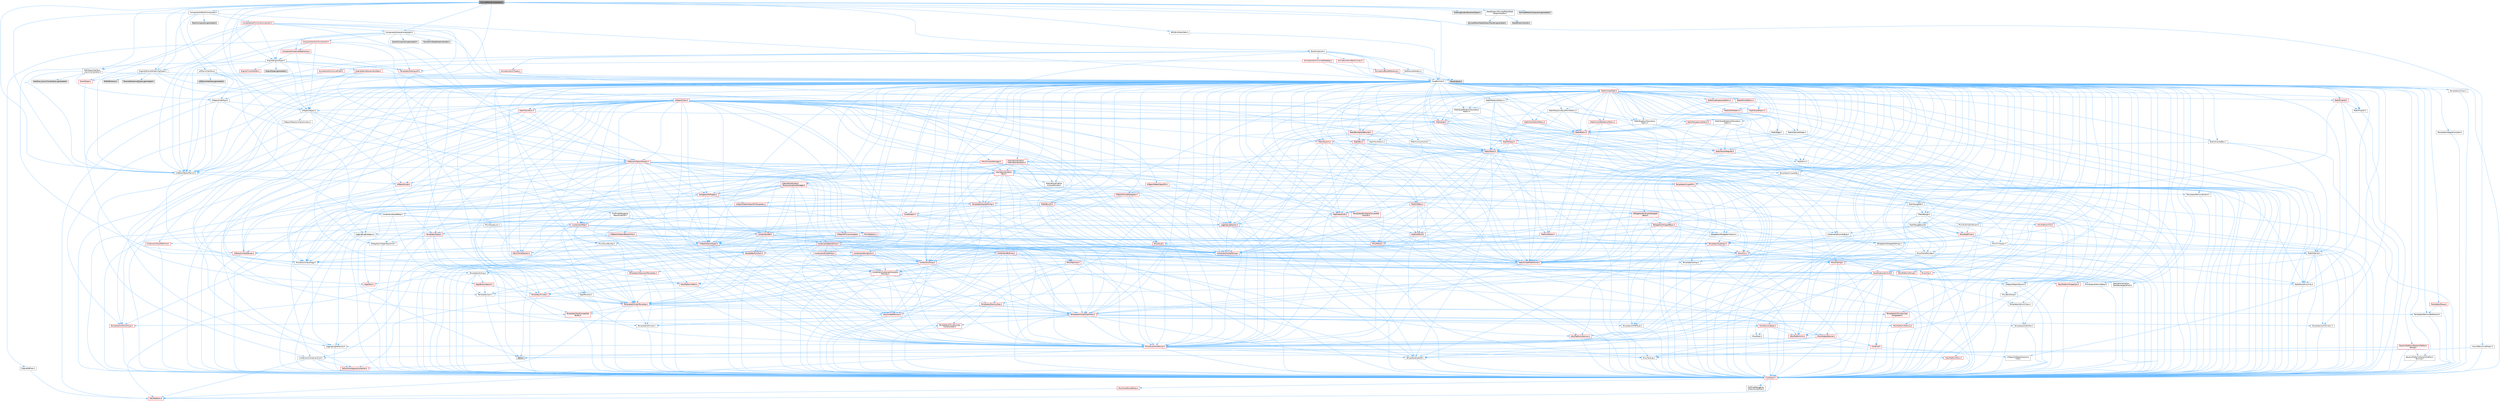 digraph "SkinnedMeshComponent.h"
{
 // INTERACTIVE_SVG=YES
 // LATEX_PDF_SIZE
  bgcolor="transparent";
  edge [fontname=Helvetica,fontsize=10,labelfontname=Helvetica,labelfontsize=10];
  node [fontname=Helvetica,fontsize=10,shape=box,height=0.2,width=0.4];
  Node1 [id="Node000001",label="SkinnedMeshComponent.h",height=0.2,width=0.4,color="gray40", fillcolor="grey60", style="filled", fontcolor="black",tooltip=" "];
  Node1 -> Node2 [id="edge1_Node000001_Node000002",color="steelblue1",style="solid",tooltip=" "];
  Node2 [id="Node000002",label="CoreMinimal.h",height=0.2,width=0.4,color="grey40", fillcolor="white", style="filled",URL="$d7/d67/CoreMinimal_8h.html",tooltip=" "];
  Node2 -> Node3 [id="edge2_Node000002_Node000003",color="steelblue1",style="solid",tooltip=" "];
  Node3 [id="Node000003",label="CoreTypes.h",height=0.2,width=0.4,color="red", fillcolor="#FFF0F0", style="filled",URL="$dc/dec/CoreTypes_8h.html",tooltip=" "];
  Node3 -> Node4 [id="edge3_Node000003_Node000004",color="steelblue1",style="solid",tooltip=" "];
  Node4 [id="Node000004",label="HAL/Platform.h",height=0.2,width=0.4,color="red", fillcolor="#FFF0F0", style="filled",URL="$d9/dd0/Platform_8h.html",tooltip=" "];
  Node3 -> Node14 [id="edge4_Node000003_Node000014",color="steelblue1",style="solid",tooltip=" "];
  Node14 [id="Node000014",label="ProfilingDebugging\l/UMemoryDefines.h",height=0.2,width=0.4,color="grey40", fillcolor="white", style="filled",URL="$d2/da2/UMemoryDefines_8h.html",tooltip=" "];
  Node3 -> Node15 [id="edge5_Node000003_Node000015",color="steelblue1",style="solid",tooltip=" "];
  Node15 [id="Node000015",label="Misc/CoreMiscDefines.h",height=0.2,width=0.4,color="red", fillcolor="#FFF0F0", style="filled",URL="$da/d38/CoreMiscDefines_8h.html",tooltip=" "];
  Node15 -> Node4 [id="edge6_Node000015_Node000004",color="steelblue1",style="solid",tooltip=" "];
  Node2 -> Node17 [id="edge7_Node000002_Node000017",color="steelblue1",style="solid",tooltip=" "];
  Node17 [id="Node000017",label="CoreFwd.h",height=0.2,width=0.4,color="red", fillcolor="#FFF0F0", style="filled",URL="$d1/d1e/CoreFwd_8h.html",tooltip=" "];
  Node17 -> Node3 [id="edge8_Node000017_Node000003",color="steelblue1",style="solid",tooltip=" "];
  Node17 -> Node18 [id="edge9_Node000017_Node000018",color="steelblue1",style="solid",tooltip=" "];
  Node18 [id="Node000018",label="Containers/ContainersFwd.h",height=0.2,width=0.4,color="grey40", fillcolor="white", style="filled",URL="$d4/d0a/ContainersFwd_8h.html",tooltip=" "];
  Node18 -> Node4 [id="edge10_Node000018_Node000004",color="steelblue1",style="solid",tooltip=" "];
  Node18 -> Node3 [id="edge11_Node000018_Node000003",color="steelblue1",style="solid",tooltip=" "];
  Node18 -> Node19 [id="edge12_Node000018_Node000019",color="steelblue1",style="solid",tooltip=" "];
  Node19 [id="Node000019",label="Traits/IsContiguousContainer.h",height=0.2,width=0.4,color="red", fillcolor="#FFF0F0", style="filled",URL="$d5/d3c/IsContiguousContainer_8h.html",tooltip=" "];
  Node19 -> Node3 [id="edge13_Node000019_Node000003",color="steelblue1",style="solid",tooltip=" "];
  Node17 -> Node23 [id="edge14_Node000017_Node000023",color="steelblue1",style="solid",tooltip=" "];
  Node23 [id="Node000023",label="UObject/UObjectHierarchy\lFwd.h",height=0.2,width=0.4,color="grey40", fillcolor="white", style="filled",URL="$d3/d13/UObjectHierarchyFwd_8h.html",tooltip=" "];
  Node2 -> Node23 [id="edge15_Node000002_Node000023",color="steelblue1",style="solid",tooltip=" "];
  Node2 -> Node18 [id="edge16_Node000002_Node000018",color="steelblue1",style="solid",tooltip=" "];
  Node2 -> Node24 [id="edge17_Node000002_Node000024",color="steelblue1",style="solid",tooltip=" "];
  Node24 [id="Node000024",label="Misc/VarArgs.h",height=0.2,width=0.4,color="grey40", fillcolor="white", style="filled",URL="$d5/d6f/VarArgs_8h.html",tooltip=" "];
  Node24 -> Node3 [id="edge18_Node000024_Node000003",color="steelblue1",style="solid",tooltip=" "];
  Node2 -> Node25 [id="edge19_Node000002_Node000025",color="steelblue1",style="solid",tooltip=" "];
  Node25 [id="Node000025",label="Logging/LogVerbosity.h",height=0.2,width=0.4,color="grey40", fillcolor="white", style="filled",URL="$d2/d8f/LogVerbosity_8h.html",tooltip=" "];
  Node25 -> Node3 [id="edge20_Node000025_Node000003",color="steelblue1",style="solid",tooltip=" "];
  Node2 -> Node26 [id="edge21_Node000002_Node000026",color="steelblue1",style="solid",tooltip=" "];
  Node26 [id="Node000026",label="Misc/OutputDevice.h",height=0.2,width=0.4,color="red", fillcolor="#FFF0F0", style="filled",URL="$d7/d32/OutputDevice_8h.html",tooltip=" "];
  Node26 -> Node17 [id="edge22_Node000026_Node000017",color="steelblue1",style="solid",tooltip=" "];
  Node26 -> Node3 [id="edge23_Node000026_Node000003",color="steelblue1",style="solid",tooltip=" "];
  Node26 -> Node25 [id="edge24_Node000026_Node000025",color="steelblue1",style="solid",tooltip=" "];
  Node26 -> Node24 [id="edge25_Node000026_Node000024",color="steelblue1",style="solid",tooltip=" "];
  Node2 -> Node32 [id="edge26_Node000002_Node000032",color="steelblue1",style="solid",tooltip=" "];
  Node32 [id="Node000032",label="HAL/PlatformCrt.h",height=0.2,width=0.4,color="red", fillcolor="#FFF0F0", style="filled",URL="$d8/d75/PlatformCrt_8h.html",tooltip=" "];
  Node2 -> Node42 [id="edge27_Node000002_Node000042",color="steelblue1",style="solid",tooltip=" "];
  Node42 [id="Node000042",label="HAL/PlatformMisc.h",height=0.2,width=0.4,color="red", fillcolor="#FFF0F0", style="filled",URL="$d0/df5/PlatformMisc_8h.html",tooltip=" "];
  Node42 -> Node3 [id="edge28_Node000042_Node000003",color="steelblue1",style="solid",tooltip=" "];
  Node2 -> Node61 [id="edge29_Node000002_Node000061",color="steelblue1",style="solid",tooltip=" "];
  Node61 [id="Node000061",label="Misc/AssertionMacros.h",height=0.2,width=0.4,color="red", fillcolor="#FFF0F0", style="filled",URL="$d0/dfa/AssertionMacros_8h.html",tooltip=" "];
  Node61 -> Node3 [id="edge30_Node000061_Node000003",color="steelblue1",style="solid",tooltip=" "];
  Node61 -> Node4 [id="edge31_Node000061_Node000004",color="steelblue1",style="solid",tooltip=" "];
  Node61 -> Node42 [id="edge32_Node000061_Node000042",color="steelblue1",style="solid",tooltip=" "];
  Node61 -> Node62 [id="edge33_Node000061_Node000062",color="steelblue1",style="solid",tooltip=" "];
  Node62 [id="Node000062",label="Templates/EnableIf.h",height=0.2,width=0.4,color="grey40", fillcolor="white", style="filled",URL="$d7/d60/EnableIf_8h.html",tooltip=" "];
  Node62 -> Node3 [id="edge34_Node000062_Node000003",color="steelblue1",style="solid",tooltip=" "];
  Node61 -> Node24 [id="edge35_Node000061_Node000024",color="steelblue1",style="solid",tooltip=" "];
  Node61 -> Node69 [id="edge36_Node000061_Node000069",color="steelblue1",style="solid",tooltip=" "];
  Node69 [id="Node000069",label="atomic",height=0.2,width=0.4,color="grey60", fillcolor="#E0E0E0", style="filled",tooltip=" "];
  Node2 -> Node70 [id="edge37_Node000002_Node000070",color="steelblue1",style="solid",tooltip=" "];
  Node70 [id="Node000070",label="Templates/IsPointer.h",height=0.2,width=0.4,color="grey40", fillcolor="white", style="filled",URL="$d7/d05/IsPointer_8h.html",tooltip=" "];
  Node70 -> Node3 [id="edge38_Node000070_Node000003",color="steelblue1",style="solid",tooltip=" "];
  Node2 -> Node71 [id="edge39_Node000002_Node000071",color="steelblue1",style="solid",tooltip=" "];
  Node71 [id="Node000071",label="HAL/PlatformMemory.h",height=0.2,width=0.4,color="red", fillcolor="#FFF0F0", style="filled",URL="$de/d68/PlatformMemory_8h.html",tooltip=" "];
  Node71 -> Node3 [id="edge40_Node000071_Node000003",color="steelblue1",style="solid",tooltip=" "];
  Node2 -> Node54 [id="edge41_Node000002_Node000054",color="steelblue1",style="solid",tooltip=" "];
  Node54 [id="Node000054",label="HAL/PlatformAtomics.h",height=0.2,width=0.4,color="red", fillcolor="#FFF0F0", style="filled",URL="$d3/d36/PlatformAtomics_8h.html",tooltip=" "];
  Node54 -> Node3 [id="edge42_Node000054_Node000003",color="steelblue1",style="solid",tooltip=" "];
  Node2 -> Node76 [id="edge43_Node000002_Node000076",color="steelblue1",style="solid",tooltip=" "];
  Node76 [id="Node000076",label="Misc/Exec.h",height=0.2,width=0.4,color="grey40", fillcolor="white", style="filled",URL="$de/ddb/Exec_8h.html",tooltip=" "];
  Node76 -> Node3 [id="edge44_Node000076_Node000003",color="steelblue1",style="solid",tooltip=" "];
  Node76 -> Node61 [id="edge45_Node000076_Node000061",color="steelblue1",style="solid",tooltip=" "];
  Node2 -> Node77 [id="edge46_Node000002_Node000077",color="steelblue1",style="solid",tooltip=" "];
  Node77 [id="Node000077",label="HAL/MemoryBase.h",height=0.2,width=0.4,color="red", fillcolor="#FFF0F0", style="filled",URL="$d6/d9f/MemoryBase_8h.html",tooltip=" "];
  Node77 -> Node3 [id="edge47_Node000077_Node000003",color="steelblue1",style="solid",tooltip=" "];
  Node77 -> Node54 [id="edge48_Node000077_Node000054",color="steelblue1",style="solid",tooltip=" "];
  Node77 -> Node32 [id="edge49_Node000077_Node000032",color="steelblue1",style="solid",tooltip=" "];
  Node77 -> Node76 [id="edge50_Node000077_Node000076",color="steelblue1",style="solid",tooltip=" "];
  Node77 -> Node26 [id="edge51_Node000077_Node000026",color="steelblue1",style="solid",tooltip=" "];
  Node2 -> Node87 [id="edge52_Node000002_Node000087",color="steelblue1",style="solid",tooltip=" "];
  Node87 [id="Node000087",label="HAL/UnrealMemory.h",height=0.2,width=0.4,color="red", fillcolor="#FFF0F0", style="filled",URL="$d9/d96/UnrealMemory_8h.html",tooltip=" "];
  Node87 -> Node3 [id="edge53_Node000087_Node000003",color="steelblue1",style="solid",tooltip=" "];
  Node87 -> Node77 [id="edge54_Node000087_Node000077",color="steelblue1",style="solid",tooltip=" "];
  Node87 -> Node71 [id="edge55_Node000087_Node000071",color="steelblue1",style="solid",tooltip=" "];
  Node87 -> Node70 [id="edge56_Node000087_Node000070",color="steelblue1",style="solid",tooltip=" "];
  Node2 -> Node89 [id="edge57_Node000002_Node000089",color="steelblue1",style="solid",tooltip=" "];
  Node89 [id="Node000089",label="Templates/IsArithmetic.h",height=0.2,width=0.4,color="grey40", fillcolor="white", style="filled",URL="$d2/d5d/IsArithmetic_8h.html",tooltip=" "];
  Node89 -> Node3 [id="edge58_Node000089_Node000003",color="steelblue1",style="solid",tooltip=" "];
  Node2 -> Node83 [id="edge59_Node000002_Node000083",color="steelblue1",style="solid",tooltip=" "];
  Node83 [id="Node000083",label="Templates/AndOrNot.h",height=0.2,width=0.4,color="grey40", fillcolor="white", style="filled",URL="$db/d0a/AndOrNot_8h.html",tooltip=" "];
  Node83 -> Node3 [id="edge60_Node000083_Node000003",color="steelblue1",style="solid",tooltip=" "];
  Node2 -> Node90 [id="edge61_Node000002_Node000090",color="steelblue1",style="solid",tooltip=" "];
  Node90 [id="Node000090",label="Templates/IsPODType.h",height=0.2,width=0.4,color="grey40", fillcolor="white", style="filled",URL="$d7/db1/IsPODType_8h.html",tooltip=" "];
  Node90 -> Node3 [id="edge62_Node000090_Node000003",color="steelblue1",style="solid",tooltip=" "];
  Node2 -> Node91 [id="edge63_Node000002_Node000091",color="steelblue1",style="solid",tooltip=" "];
  Node91 [id="Node000091",label="Templates/IsUECoreType.h",height=0.2,width=0.4,color="red", fillcolor="#FFF0F0", style="filled",URL="$d1/db8/IsUECoreType_8h.html",tooltip=" "];
  Node91 -> Node3 [id="edge64_Node000091_Node000003",color="steelblue1",style="solid",tooltip=" "];
  Node2 -> Node84 [id="edge65_Node000002_Node000084",color="steelblue1",style="solid",tooltip=" "];
  Node84 [id="Node000084",label="Templates/IsTriviallyCopy\lConstructible.h",height=0.2,width=0.4,color="red", fillcolor="#FFF0F0", style="filled",URL="$d3/d78/IsTriviallyCopyConstructible_8h.html",tooltip=" "];
  Node84 -> Node3 [id="edge66_Node000084_Node000003",color="steelblue1",style="solid",tooltip=" "];
  Node2 -> Node92 [id="edge67_Node000002_Node000092",color="steelblue1",style="solid",tooltip=" "];
  Node92 [id="Node000092",label="Templates/UnrealTypeTraits.h",height=0.2,width=0.4,color="red", fillcolor="#FFF0F0", style="filled",URL="$d2/d2d/UnrealTypeTraits_8h.html",tooltip=" "];
  Node92 -> Node3 [id="edge68_Node000092_Node000003",color="steelblue1",style="solid",tooltip=" "];
  Node92 -> Node70 [id="edge69_Node000092_Node000070",color="steelblue1",style="solid",tooltip=" "];
  Node92 -> Node61 [id="edge70_Node000092_Node000061",color="steelblue1",style="solid",tooltip=" "];
  Node92 -> Node83 [id="edge71_Node000092_Node000083",color="steelblue1",style="solid",tooltip=" "];
  Node92 -> Node62 [id="edge72_Node000092_Node000062",color="steelblue1",style="solid",tooltip=" "];
  Node92 -> Node89 [id="edge73_Node000092_Node000089",color="steelblue1",style="solid",tooltip=" "];
  Node92 -> Node90 [id="edge74_Node000092_Node000090",color="steelblue1",style="solid",tooltip=" "];
  Node92 -> Node91 [id="edge75_Node000092_Node000091",color="steelblue1",style="solid",tooltip=" "];
  Node92 -> Node84 [id="edge76_Node000092_Node000084",color="steelblue1",style="solid",tooltip=" "];
  Node2 -> Node62 [id="edge77_Node000002_Node000062",color="steelblue1",style="solid",tooltip=" "];
  Node2 -> Node94 [id="edge78_Node000002_Node000094",color="steelblue1",style="solid",tooltip=" "];
  Node94 [id="Node000094",label="Templates/RemoveReference.h",height=0.2,width=0.4,color="grey40", fillcolor="white", style="filled",URL="$da/dbe/RemoveReference_8h.html",tooltip=" "];
  Node94 -> Node3 [id="edge79_Node000094_Node000003",color="steelblue1",style="solid",tooltip=" "];
  Node2 -> Node95 [id="edge80_Node000002_Node000095",color="steelblue1",style="solid",tooltip=" "];
  Node95 [id="Node000095",label="Templates/IntegralConstant.h",height=0.2,width=0.4,color="grey40", fillcolor="white", style="filled",URL="$db/d1b/IntegralConstant_8h.html",tooltip=" "];
  Node95 -> Node3 [id="edge81_Node000095_Node000003",color="steelblue1",style="solid",tooltip=" "];
  Node2 -> Node96 [id="edge82_Node000002_Node000096",color="steelblue1",style="solid",tooltip=" "];
  Node96 [id="Node000096",label="Templates/IsClass.h",height=0.2,width=0.4,color="grey40", fillcolor="white", style="filled",URL="$db/dcb/IsClass_8h.html",tooltip=" "];
  Node96 -> Node3 [id="edge83_Node000096_Node000003",color="steelblue1",style="solid",tooltip=" "];
  Node2 -> Node97 [id="edge84_Node000002_Node000097",color="steelblue1",style="solid",tooltip=" "];
  Node97 [id="Node000097",label="Templates/TypeCompatible\lBytes.h",height=0.2,width=0.4,color="red", fillcolor="#FFF0F0", style="filled",URL="$df/d0a/TypeCompatibleBytes_8h.html",tooltip=" "];
  Node97 -> Node3 [id="edge85_Node000097_Node000003",color="steelblue1",style="solid",tooltip=" "];
  Node2 -> Node19 [id="edge86_Node000002_Node000019",color="steelblue1",style="solid",tooltip=" "];
  Node2 -> Node98 [id="edge87_Node000002_Node000098",color="steelblue1",style="solid",tooltip=" "];
  Node98 [id="Node000098",label="Templates/UnrealTemplate.h",height=0.2,width=0.4,color="red", fillcolor="#FFF0F0", style="filled",URL="$d4/d24/UnrealTemplate_8h.html",tooltip=" "];
  Node98 -> Node3 [id="edge88_Node000098_Node000003",color="steelblue1",style="solid",tooltip=" "];
  Node98 -> Node70 [id="edge89_Node000098_Node000070",color="steelblue1",style="solid",tooltip=" "];
  Node98 -> Node87 [id="edge90_Node000098_Node000087",color="steelblue1",style="solid",tooltip=" "];
  Node98 -> Node92 [id="edge91_Node000098_Node000092",color="steelblue1",style="solid",tooltip=" "];
  Node98 -> Node94 [id="edge92_Node000098_Node000094",color="steelblue1",style="solid",tooltip=" "];
  Node98 -> Node97 [id="edge93_Node000098_Node000097",color="steelblue1",style="solid",tooltip=" "];
  Node98 -> Node19 [id="edge94_Node000098_Node000019",color="steelblue1",style="solid",tooltip=" "];
  Node2 -> Node47 [id="edge95_Node000002_Node000047",color="steelblue1",style="solid",tooltip=" "];
  Node47 [id="Node000047",label="Math/NumericLimits.h",height=0.2,width=0.4,color="grey40", fillcolor="white", style="filled",URL="$df/d1b/NumericLimits_8h.html",tooltip=" "];
  Node47 -> Node3 [id="edge96_Node000047_Node000003",color="steelblue1",style="solid",tooltip=" "];
  Node2 -> Node102 [id="edge97_Node000002_Node000102",color="steelblue1",style="solid",tooltip=" "];
  Node102 [id="Node000102",label="HAL/PlatformMath.h",height=0.2,width=0.4,color="red", fillcolor="#FFF0F0", style="filled",URL="$dc/d53/PlatformMath_8h.html",tooltip=" "];
  Node102 -> Node3 [id="edge98_Node000102_Node000003",color="steelblue1",style="solid",tooltip=" "];
  Node2 -> Node85 [id="edge99_Node000002_Node000085",color="steelblue1",style="solid",tooltip=" "];
  Node85 [id="Node000085",label="Templates/IsTriviallyCopy\lAssignable.h",height=0.2,width=0.4,color="red", fillcolor="#FFF0F0", style="filled",URL="$d2/df2/IsTriviallyCopyAssignable_8h.html",tooltip=" "];
  Node85 -> Node3 [id="edge100_Node000085_Node000003",color="steelblue1",style="solid",tooltip=" "];
  Node2 -> Node110 [id="edge101_Node000002_Node000110",color="steelblue1",style="solid",tooltip=" "];
  Node110 [id="Node000110",label="Templates/MemoryOps.h",height=0.2,width=0.4,color="red", fillcolor="#FFF0F0", style="filled",URL="$db/dea/MemoryOps_8h.html",tooltip=" "];
  Node110 -> Node3 [id="edge102_Node000110_Node000003",color="steelblue1",style="solid",tooltip=" "];
  Node110 -> Node87 [id="edge103_Node000110_Node000087",color="steelblue1",style="solid",tooltip=" "];
  Node110 -> Node85 [id="edge104_Node000110_Node000085",color="steelblue1",style="solid",tooltip=" "];
  Node110 -> Node84 [id="edge105_Node000110_Node000084",color="steelblue1",style="solid",tooltip=" "];
  Node110 -> Node92 [id="edge106_Node000110_Node000092",color="steelblue1",style="solid",tooltip=" "];
  Node2 -> Node111 [id="edge107_Node000002_Node000111",color="steelblue1",style="solid",tooltip=" "];
  Node111 [id="Node000111",label="Containers/ContainerAllocation\lPolicies.h",height=0.2,width=0.4,color="red", fillcolor="#FFF0F0", style="filled",URL="$d7/dff/ContainerAllocationPolicies_8h.html",tooltip=" "];
  Node111 -> Node3 [id="edge108_Node000111_Node000003",color="steelblue1",style="solid",tooltip=" "];
  Node111 -> Node111 [id="edge109_Node000111_Node000111",color="steelblue1",style="solid",tooltip=" "];
  Node111 -> Node102 [id="edge110_Node000111_Node000102",color="steelblue1",style="solid",tooltip=" "];
  Node111 -> Node87 [id="edge111_Node000111_Node000087",color="steelblue1",style="solid",tooltip=" "];
  Node111 -> Node47 [id="edge112_Node000111_Node000047",color="steelblue1",style="solid",tooltip=" "];
  Node111 -> Node61 [id="edge113_Node000111_Node000061",color="steelblue1",style="solid",tooltip=" "];
  Node111 -> Node110 [id="edge114_Node000111_Node000110",color="steelblue1",style="solid",tooltip=" "];
  Node111 -> Node97 [id="edge115_Node000111_Node000097",color="steelblue1",style="solid",tooltip=" "];
  Node2 -> Node114 [id="edge116_Node000002_Node000114",color="steelblue1",style="solid",tooltip=" "];
  Node114 [id="Node000114",label="Templates/IsEnumClass.h",height=0.2,width=0.4,color="grey40", fillcolor="white", style="filled",URL="$d7/d15/IsEnumClass_8h.html",tooltip=" "];
  Node114 -> Node3 [id="edge117_Node000114_Node000003",color="steelblue1",style="solid",tooltip=" "];
  Node114 -> Node83 [id="edge118_Node000114_Node000083",color="steelblue1",style="solid",tooltip=" "];
  Node2 -> Node115 [id="edge119_Node000002_Node000115",color="steelblue1",style="solid",tooltip=" "];
  Node115 [id="Node000115",label="HAL/PlatformProperties.h",height=0.2,width=0.4,color="red", fillcolor="#FFF0F0", style="filled",URL="$d9/db0/PlatformProperties_8h.html",tooltip=" "];
  Node115 -> Node3 [id="edge120_Node000115_Node000003",color="steelblue1",style="solid",tooltip=" "];
  Node2 -> Node118 [id="edge121_Node000002_Node000118",color="steelblue1",style="solid",tooltip=" "];
  Node118 [id="Node000118",label="Misc/EngineVersionBase.h",height=0.2,width=0.4,color="grey40", fillcolor="white", style="filled",URL="$d5/d2b/EngineVersionBase_8h.html",tooltip=" "];
  Node118 -> Node3 [id="edge122_Node000118_Node000003",color="steelblue1",style="solid",tooltip=" "];
  Node2 -> Node119 [id="edge123_Node000002_Node000119",color="steelblue1",style="solid",tooltip=" "];
  Node119 [id="Node000119",label="Internationalization\l/TextNamespaceFwd.h",height=0.2,width=0.4,color="grey40", fillcolor="white", style="filled",URL="$d8/d97/TextNamespaceFwd_8h.html",tooltip=" "];
  Node119 -> Node3 [id="edge124_Node000119_Node000003",color="steelblue1",style="solid",tooltip=" "];
  Node2 -> Node120 [id="edge125_Node000002_Node000120",color="steelblue1",style="solid",tooltip=" "];
  Node120 [id="Node000120",label="Serialization/Archive.h",height=0.2,width=0.4,color="red", fillcolor="#FFF0F0", style="filled",URL="$d7/d3b/Archive_8h.html",tooltip=" "];
  Node120 -> Node17 [id="edge126_Node000120_Node000017",color="steelblue1",style="solid",tooltip=" "];
  Node120 -> Node3 [id="edge127_Node000120_Node000003",color="steelblue1",style="solid",tooltip=" "];
  Node120 -> Node115 [id="edge128_Node000120_Node000115",color="steelblue1",style="solid",tooltip=" "];
  Node120 -> Node119 [id="edge129_Node000120_Node000119",color="steelblue1",style="solid",tooltip=" "];
  Node120 -> Node61 [id="edge130_Node000120_Node000061",color="steelblue1",style="solid",tooltip=" "];
  Node120 -> Node118 [id="edge131_Node000120_Node000118",color="steelblue1",style="solid",tooltip=" "];
  Node120 -> Node24 [id="edge132_Node000120_Node000024",color="steelblue1",style="solid",tooltip=" "];
  Node120 -> Node62 [id="edge133_Node000120_Node000062",color="steelblue1",style="solid",tooltip=" "];
  Node120 -> Node114 [id="edge134_Node000120_Node000114",color="steelblue1",style="solid",tooltip=" "];
  Node120 -> Node98 [id="edge135_Node000120_Node000098",color="steelblue1",style="solid",tooltip=" "];
  Node120 -> Node123 [id="edge136_Node000120_Node000123",color="steelblue1",style="solid",tooltip=" "];
  Node123 [id="Node000123",label="UObject/ObjectVersion.h",height=0.2,width=0.4,color="grey40", fillcolor="white", style="filled",URL="$da/d63/ObjectVersion_8h.html",tooltip=" "];
  Node123 -> Node3 [id="edge137_Node000123_Node000003",color="steelblue1",style="solid",tooltip=" "];
  Node2 -> Node124 [id="edge138_Node000002_Node000124",color="steelblue1",style="solid",tooltip=" "];
  Node124 [id="Node000124",label="Templates/Less.h",height=0.2,width=0.4,color="grey40", fillcolor="white", style="filled",URL="$de/dc8/Less_8h.html",tooltip=" "];
  Node124 -> Node3 [id="edge139_Node000124_Node000003",color="steelblue1",style="solid",tooltip=" "];
  Node124 -> Node98 [id="edge140_Node000124_Node000098",color="steelblue1",style="solid",tooltip=" "];
  Node2 -> Node125 [id="edge141_Node000002_Node000125",color="steelblue1",style="solid",tooltip=" "];
  Node125 [id="Node000125",label="Templates/Sorting.h",height=0.2,width=0.4,color="grey40", fillcolor="white", style="filled",URL="$d3/d9e/Sorting_8h.html",tooltip=" "];
  Node125 -> Node3 [id="edge142_Node000125_Node000003",color="steelblue1",style="solid",tooltip=" "];
  Node125 -> Node126 [id="edge143_Node000125_Node000126",color="steelblue1",style="solid",tooltip=" "];
  Node126 [id="Node000126",label="Algo/BinarySearch.h",height=0.2,width=0.4,color="red", fillcolor="#FFF0F0", style="filled",URL="$db/db4/BinarySearch_8h.html",tooltip=" "];
  Node126 -> Node128 [id="edge144_Node000126_Node000128",color="steelblue1",style="solid",tooltip=" "];
  Node128 [id="Node000128",label="Templates/Invoke.h",height=0.2,width=0.4,color="red", fillcolor="#FFF0F0", style="filled",URL="$d7/deb/Invoke_8h.html",tooltip=" "];
  Node128 -> Node3 [id="edge145_Node000128_Node000003",color="steelblue1",style="solid",tooltip=" "];
  Node128 -> Node98 [id="edge146_Node000128_Node000098",color="steelblue1",style="solid",tooltip=" "];
  Node126 -> Node124 [id="edge147_Node000126_Node000124",color="steelblue1",style="solid",tooltip=" "];
  Node125 -> Node130 [id="edge148_Node000125_Node000130",color="steelblue1",style="solid",tooltip=" "];
  Node130 [id="Node000130",label="Algo/Sort.h",height=0.2,width=0.4,color="red", fillcolor="#FFF0F0", style="filled",URL="$d1/d87/Sort_8h.html",tooltip=" "];
  Node125 -> Node102 [id="edge149_Node000125_Node000102",color="steelblue1",style="solid",tooltip=" "];
  Node125 -> Node124 [id="edge150_Node000125_Node000124",color="steelblue1",style="solid",tooltip=" "];
  Node2 -> Node136 [id="edge151_Node000002_Node000136",color="steelblue1",style="solid",tooltip=" "];
  Node136 [id="Node000136",label="Misc/Char.h",height=0.2,width=0.4,color="red", fillcolor="#FFF0F0", style="filled",URL="$d0/d58/Char_8h.html",tooltip=" "];
  Node136 -> Node3 [id="edge152_Node000136_Node000003",color="steelblue1",style="solid",tooltip=" "];
  Node2 -> Node139 [id="edge153_Node000002_Node000139",color="steelblue1",style="solid",tooltip=" "];
  Node139 [id="Node000139",label="GenericPlatform/GenericPlatform\lStricmp.h",height=0.2,width=0.4,color="grey40", fillcolor="white", style="filled",URL="$d2/d86/GenericPlatformStricmp_8h.html",tooltip=" "];
  Node139 -> Node3 [id="edge154_Node000139_Node000003",color="steelblue1",style="solid",tooltip=" "];
  Node2 -> Node140 [id="edge155_Node000002_Node000140",color="steelblue1",style="solid",tooltip=" "];
  Node140 [id="Node000140",label="GenericPlatform/GenericPlatform\lString.h",height=0.2,width=0.4,color="red", fillcolor="#FFF0F0", style="filled",URL="$dd/d20/GenericPlatformString_8h.html",tooltip=" "];
  Node140 -> Node3 [id="edge156_Node000140_Node000003",color="steelblue1",style="solid",tooltip=" "];
  Node140 -> Node139 [id="edge157_Node000140_Node000139",color="steelblue1",style="solid",tooltip=" "];
  Node140 -> Node62 [id="edge158_Node000140_Node000062",color="steelblue1",style="solid",tooltip=" "];
  Node2 -> Node73 [id="edge159_Node000002_Node000073",color="steelblue1",style="solid",tooltip=" "];
  Node73 [id="Node000073",label="HAL/PlatformString.h",height=0.2,width=0.4,color="red", fillcolor="#FFF0F0", style="filled",URL="$db/db5/PlatformString_8h.html",tooltip=" "];
  Node73 -> Node3 [id="edge160_Node000073_Node000003",color="steelblue1",style="solid",tooltip=" "];
  Node2 -> Node143 [id="edge161_Node000002_Node000143",color="steelblue1",style="solid",tooltip=" "];
  Node143 [id="Node000143",label="Misc/CString.h",height=0.2,width=0.4,color="red", fillcolor="#FFF0F0", style="filled",URL="$d2/d49/CString_8h.html",tooltip=" "];
  Node143 -> Node3 [id="edge162_Node000143_Node000003",color="steelblue1",style="solid",tooltip=" "];
  Node143 -> Node32 [id="edge163_Node000143_Node000032",color="steelblue1",style="solid",tooltip=" "];
  Node143 -> Node73 [id="edge164_Node000143_Node000073",color="steelblue1",style="solid",tooltip=" "];
  Node143 -> Node61 [id="edge165_Node000143_Node000061",color="steelblue1",style="solid",tooltip=" "];
  Node143 -> Node136 [id="edge166_Node000143_Node000136",color="steelblue1",style="solid",tooltip=" "];
  Node143 -> Node24 [id="edge167_Node000143_Node000024",color="steelblue1",style="solid",tooltip=" "];
  Node2 -> Node144 [id="edge168_Node000002_Node000144",color="steelblue1",style="solid",tooltip=" "];
  Node144 [id="Node000144",label="Misc/Crc.h",height=0.2,width=0.4,color="red", fillcolor="#FFF0F0", style="filled",URL="$d4/dd2/Crc_8h.html",tooltip=" "];
  Node144 -> Node3 [id="edge169_Node000144_Node000003",color="steelblue1",style="solid",tooltip=" "];
  Node144 -> Node73 [id="edge170_Node000144_Node000073",color="steelblue1",style="solid",tooltip=" "];
  Node144 -> Node61 [id="edge171_Node000144_Node000061",color="steelblue1",style="solid",tooltip=" "];
  Node144 -> Node143 [id="edge172_Node000144_Node000143",color="steelblue1",style="solid",tooltip=" "];
  Node144 -> Node136 [id="edge173_Node000144_Node000136",color="steelblue1",style="solid",tooltip=" "];
  Node144 -> Node92 [id="edge174_Node000144_Node000092",color="steelblue1",style="solid",tooltip=" "];
  Node2 -> Node135 [id="edge175_Node000002_Node000135",color="steelblue1",style="solid",tooltip=" "];
  Node135 [id="Node000135",label="Math/UnrealMathUtility.h",height=0.2,width=0.4,color="red", fillcolor="#FFF0F0", style="filled",URL="$db/db8/UnrealMathUtility_8h.html",tooltip=" "];
  Node135 -> Node3 [id="edge176_Node000135_Node000003",color="steelblue1",style="solid",tooltip=" "];
  Node135 -> Node61 [id="edge177_Node000135_Node000061",color="steelblue1",style="solid",tooltip=" "];
  Node135 -> Node102 [id="edge178_Node000135_Node000102",color="steelblue1",style="solid",tooltip=" "];
  Node2 -> Node145 [id="edge179_Node000002_Node000145",color="steelblue1",style="solid",tooltip=" "];
  Node145 [id="Node000145",label="Containers/UnrealString.h",height=0.2,width=0.4,color="red", fillcolor="#FFF0F0", style="filled",URL="$d5/dba/UnrealString_8h.html",tooltip=" "];
  Node2 -> Node149 [id="edge180_Node000002_Node000149",color="steelblue1",style="solid",tooltip=" "];
  Node149 [id="Node000149",label="Containers/Array.h",height=0.2,width=0.4,color="red", fillcolor="#FFF0F0", style="filled",URL="$df/dd0/Array_8h.html",tooltip=" "];
  Node149 -> Node3 [id="edge181_Node000149_Node000003",color="steelblue1",style="solid",tooltip=" "];
  Node149 -> Node61 [id="edge182_Node000149_Node000061",color="steelblue1",style="solid",tooltip=" "];
  Node149 -> Node87 [id="edge183_Node000149_Node000087",color="steelblue1",style="solid",tooltip=" "];
  Node149 -> Node92 [id="edge184_Node000149_Node000092",color="steelblue1",style="solid",tooltip=" "];
  Node149 -> Node98 [id="edge185_Node000149_Node000098",color="steelblue1",style="solid",tooltip=" "];
  Node149 -> Node111 [id="edge186_Node000149_Node000111",color="steelblue1",style="solid",tooltip=" "];
  Node149 -> Node120 [id="edge187_Node000149_Node000120",color="steelblue1",style="solid",tooltip=" "];
  Node149 -> Node128 [id="edge188_Node000149_Node000128",color="steelblue1",style="solid",tooltip=" "];
  Node149 -> Node124 [id="edge189_Node000149_Node000124",color="steelblue1",style="solid",tooltip=" "];
  Node149 -> Node125 [id="edge190_Node000149_Node000125",color="steelblue1",style="solid",tooltip=" "];
  Node149 -> Node172 [id="edge191_Node000149_Node000172",color="steelblue1",style="solid",tooltip=" "];
  Node172 [id="Node000172",label="Templates/AlignmentTemplates.h",height=0.2,width=0.4,color="red", fillcolor="#FFF0F0", style="filled",URL="$dd/d32/AlignmentTemplates_8h.html",tooltip=" "];
  Node172 -> Node3 [id="edge192_Node000172_Node000003",color="steelblue1",style="solid",tooltip=" "];
  Node172 -> Node70 [id="edge193_Node000172_Node000070",color="steelblue1",style="solid",tooltip=" "];
  Node2 -> Node173 [id="edge194_Node000002_Node000173",color="steelblue1",style="solid",tooltip=" "];
  Node173 [id="Node000173",label="Misc/FrameNumber.h",height=0.2,width=0.4,color="grey40", fillcolor="white", style="filled",URL="$dd/dbd/FrameNumber_8h.html",tooltip=" "];
  Node173 -> Node3 [id="edge195_Node000173_Node000003",color="steelblue1",style="solid",tooltip=" "];
  Node173 -> Node47 [id="edge196_Node000173_Node000047",color="steelblue1",style="solid",tooltip=" "];
  Node173 -> Node135 [id="edge197_Node000173_Node000135",color="steelblue1",style="solid",tooltip=" "];
  Node173 -> Node62 [id="edge198_Node000173_Node000062",color="steelblue1",style="solid",tooltip=" "];
  Node173 -> Node92 [id="edge199_Node000173_Node000092",color="steelblue1",style="solid",tooltip=" "];
  Node2 -> Node174 [id="edge200_Node000002_Node000174",color="steelblue1",style="solid",tooltip=" "];
  Node174 [id="Node000174",label="Misc/Timespan.h",height=0.2,width=0.4,color="grey40", fillcolor="white", style="filled",URL="$da/dd9/Timespan_8h.html",tooltip=" "];
  Node174 -> Node3 [id="edge201_Node000174_Node000003",color="steelblue1",style="solid",tooltip=" "];
  Node174 -> Node175 [id="edge202_Node000174_Node000175",color="steelblue1",style="solid",tooltip=" "];
  Node175 [id="Node000175",label="Math/Interval.h",height=0.2,width=0.4,color="grey40", fillcolor="white", style="filled",URL="$d1/d55/Interval_8h.html",tooltip=" "];
  Node175 -> Node3 [id="edge203_Node000175_Node000003",color="steelblue1",style="solid",tooltip=" "];
  Node175 -> Node89 [id="edge204_Node000175_Node000089",color="steelblue1",style="solid",tooltip=" "];
  Node175 -> Node92 [id="edge205_Node000175_Node000092",color="steelblue1",style="solid",tooltip=" "];
  Node175 -> Node47 [id="edge206_Node000175_Node000047",color="steelblue1",style="solid",tooltip=" "];
  Node175 -> Node135 [id="edge207_Node000175_Node000135",color="steelblue1",style="solid",tooltip=" "];
  Node174 -> Node135 [id="edge208_Node000174_Node000135",color="steelblue1",style="solid",tooltip=" "];
  Node174 -> Node61 [id="edge209_Node000174_Node000061",color="steelblue1",style="solid",tooltip=" "];
  Node2 -> Node176 [id="edge210_Node000002_Node000176",color="steelblue1",style="solid",tooltip=" "];
  Node176 [id="Node000176",label="Containers/StringConv.h",height=0.2,width=0.4,color="red", fillcolor="#FFF0F0", style="filled",URL="$d3/ddf/StringConv_8h.html",tooltip=" "];
  Node176 -> Node3 [id="edge211_Node000176_Node000003",color="steelblue1",style="solid",tooltip=" "];
  Node176 -> Node61 [id="edge212_Node000176_Node000061",color="steelblue1",style="solid",tooltip=" "];
  Node176 -> Node111 [id="edge213_Node000176_Node000111",color="steelblue1",style="solid",tooltip=" "];
  Node176 -> Node149 [id="edge214_Node000176_Node000149",color="steelblue1",style="solid",tooltip=" "];
  Node176 -> Node143 [id="edge215_Node000176_Node000143",color="steelblue1",style="solid",tooltip=" "];
  Node176 -> Node177 [id="edge216_Node000176_Node000177",color="steelblue1",style="solid",tooltip=" "];
  Node177 [id="Node000177",label="Templates/IsArray.h",height=0.2,width=0.4,color="grey40", fillcolor="white", style="filled",URL="$d8/d8d/IsArray_8h.html",tooltip=" "];
  Node177 -> Node3 [id="edge217_Node000177_Node000003",color="steelblue1",style="solid",tooltip=" "];
  Node176 -> Node98 [id="edge218_Node000176_Node000098",color="steelblue1",style="solid",tooltip=" "];
  Node176 -> Node92 [id="edge219_Node000176_Node000092",color="steelblue1",style="solid",tooltip=" "];
  Node176 -> Node19 [id="edge220_Node000176_Node000019",color="steelblue1",style="solid",tooltip=" "];
  Node2 -> Node178 [id="edge221_Node000002_Node000178",color="steelblue1",style="solid",tooltip=" "];
  Node178 [id="Node000178",label="UObject/UnrealNames.h",height=0.2,width=0.4,color="red", fillcolor="#FFF0F0", style="filled",URL="$d8/db1/UnrealNames_8h.html",tooltip=" "];
  Node178 -> Node3 [id="edge222_Node000178_Node000003",color="steelblue1",style="solid",tooltip=" "];
  Node2 -> Node180 [id="edge223_Node000002_Node000180",color="steelblue1",style="solid",tooltip=" "];
  Node180 [id="Node000180",label="UObject/NameTypes.h",height=0.2,width=0.4,color="red", fillcolor="#FFF0F0", style="filled",URL="$d6/d35/NameTypes_8h.html",tooltip=" "];
  Node180 -> Node3 [id="edge224_Node000180_Node000003",color="steelblue1",style="solid",tooltip=" "];
  Node180 -> Node61 [id="edge225_Node000180_Node000061",color="steelblue1",style="solid",tooltip=" "];
  Node180 -> Node87 [id="edge226_Node000180_Node000087",color="steelblue1",style="solid",tooltip=" "];
  Node180 -> Node92 [id="edge227_Node000180_Node000092",color="steelblue1",style="solid",tooltip=" "];
  Node180 -> Node98 [id="edge228_Node000180_Node000098",color="steelblue1",style="solid",tooltip=" "];
  Node180 -> Node145 [id="edge229_Node000180_Node000145",color="steelblue1",style="solid",tooltip=" "];
  Node180 -> Node181 [id="edge230_Node000180_Node000181",color="steelblue1",style="solid",tooltip=" "];
  Node181 [id="Node000181",label="HAL/CriticalSection.h",height=0.2,width=0.4,color="red", fillcolor="#FFF0F0", style="filled",URL="$d6/d90/CriticalSection_8h.html",tooltip=" "];
  Node180 -> Node176 [id="edge231_Node000180_Node000176",color="steelblue1",style="solid",tooltip=" "];
  Node180 -> Node178 [id="edge232_Node000180_Node000178",color="steelblue1",style="solid",tooltip=" "];
  Node2 -> Node188 [id="edge233_Node000002_Node000188",color="steelblue1",style="solid",tooltip=" "];
  Node188 [id="Node000188",label="Misc/Parse.h",height=0.2,width=0.4,color="red", fillcolor="#FFF0F0", style="filled",URL="$dc/d71/Parse_8h.html",tooltip=" "];
  Node188 -> Node145 [id="edge234_Node000188_Node000145",color="steelblue1",style="solid",tooltip=" "];
  Node188 -> Node3 [id="edge235_Node000188_Node000003",color="steelblue1",style="solid",tooltip=" "];
  Node188 -> Node32 [id="edge236_Node000188_Node000032",color="steelblue1",style="solid",tooltip=" "];
  Node188 -> Node49 [id="edge237_Node000188_Node000049",color="steelblue1",style="solid",tooltip=" "];
  Node49 [id="Node000049",label="Misc/EnumClassFlags.h",height=0.2,width=0.4,color="grey40", fillcolor="white", style="filled",URL="$d8/de7/EnumClassFlags_8h.html",tooltip=" "];
  Node188 -> Node189 [id="edge238_Node000188_Node000189",color="steelblue1",style="solid",tooltip=" "];
  Node189 [id="Node000189",label="Templates/Function.h",height=0.2,width=0.4,color="red", fillcolor="#FFF0F0", style="filled",URL="$df/df5/Function_8h.html",tooltip=" "];
  Node189 -> Node3 [id="edge239_Node000189_Node000003",color="steelblue1",style="solid",tooltip=" "];
  Node189 -> Node61 [id="edge240_Node000189_Node000061",color="steelblue1",style="solid",tooltip=" "];
  Node189 -> Node87 [id="edge241_Node000189_Node000087",color="steelblue1",style="solid",tooltip=" "];
  Node189 -> Node92 [id="edge242_Node000189_Node000092",color="steelblue1",style="solid",tooltip=" "];
  Node189 -> Node128 [id="edge243_Node000189_Node000128",color="steelblue1",style="solid",tooltip=" "];
  Node189 -> Node98 [id="edge244_Node000189_Node000098",color="steelblue1",style="solid",tooltip=" "];
  Node189 -> Node135 [id="edge245_Node000189_Node000135",color="steelblue1",style="solid",tooltip=" "];
  Node2 -> Node172 [id="edge246_Node000002_Node000172",color="steelblue1",style="solid",tooltip=" "];
  Node2 -> Node191 [id="edge247_Node000002_Node000191",color="steelblue1",style="solid",tooltip=" "];
  Node191 [id="Node000191",label="Misc/StructBuilder.h",height=0.2,width=0.4,color="grey40", fillcolor="white", style="filled",URL="$d9/db3/StructBuilder_8h.html",tooltip=" "];
  Node191 -> Node3 [id="edge248_Node000191_Node000003",color="steelblue1",style="solid",tooltip=" "];
  Node191 -> Node135 [id="edge249_Node000191_Node000135",color="steelblue1",style="solid",tooltip=" "];
  Node191 -> Node172 [id="edge250_Node000191_Node000172",color="steelblue1",style="solid",tooltip=" "];
  Node2 -> Node104 [id="edge251_Node000002_Node000104",color="steelblue1",style="solid",tooltip=" "];
  Node104 [id="Node000104",label="Templates/Decay.h",height=0.2,width=0.4,color="red", fillcolor="#FFF0F0", style="filled",URL="$dd/d0f/Decay_8h.html",tooltip=" "];
  Node104 -> Node3 [id="edge252_Node000104_Node000003",color="steelblue1",style="solid",tooltip=" "];
  Node104 -> Node94 [id="edge253_Node000104_Node000094",color="steelblue1",style="solid",tooltip=" "];
  Node2 -> Node192 [id="edge254_Node000002_Node000192",color="steelblue1",style="solid",tooltip=" "];
  Node192 [id="Node000192",label="Templates/PointerIsConvertible\lFromTo.h",height=0.2,width=0.4,color="red", fillcolor="#FFF0F0", style="filled",URL="$d6/d65/PointerIsConvertibleFromTo_8h.html",tooltip=" "];
  Node192 -> Node3 [id="edge255_Node000192_Node000003",color="steelblue1",style="solid",tooltip=" "];
  Node2 -> Node128 [id="edge256_Node000002_Node000128",color="steelblue1",style="solid",tooltip=" "];
  Node2 -> Node189 [id="edge257_Node000002_Node000189",color="steelblue1",style="solid",tooltip=" "];
  Node2 -> Node161 [id="edge258_Node000002_Node000161",color="steelblue1",style="solid",tooltip=" "];
  Node161 [id="Node000161",label="Templates/TypeHash.h",height=0.2,width=0.4,color="red", fillcolor="#FFF0F0", style="filled",URL="$d1/d62/TypeHash_8h.html",tooltip=" "];
  Node161 -> Node3 [id="edge259_Node000161_Node000003",color="steelblue1",style="solid",tooltip=" "];
  Node161 -> Node144 [id="edge260_Node000161_Node000144",color="steelblue1",style="solid",tooltip=" "];
  Node2 -> Node193 [id="edge261_Node000002_Node000193",color="steelblue1",style="solid",tooltip=" "];
  Node193 [id="Node000193",label="Containers/ScriptArray.h",height=0.2,width=0.4,color="red", fillcolor="#FFF0F0", style="filled",URL="$dc/daf/ScriptArray_8h.html",tooltip=" "];
  Node193 -> Node3 [id="edge262_Node000193_Node000003",color="steelblue1",style="solid",tooltip=" "];
  Node193 -> Node61 [id="edge263_Node000193_Node000061",color="steelblue1",style="solid",tooltip=" "];
  Node193 -> Node87 [id="edge264_Node000193_Node000087",color="steelblue1",style="solid",tooltip=" "];
  Node193 -> Node111 [id="edge265_Node000193_Node000111",color="steelblue1",style="solid",tooltip=" "];
  Node193 -> Node149 [id="edge266_Node000193_Node000149",color="steelblue1",style="solid",tooltip=" "];
  Node2 -> Node194 [id="edge267_Node000002_Node000194",color="steelblue1",style="solid",tooltip=" "];
  Node194 [id="Node000194",label="Containers/BitArray.h",height=0.2,width=0.4,color="red", fillcolor="#FFF0F0", style="filled",URL="$d1/de4/BitArray_8h.html",tooltip=" "];
  Node194 -> Node111 [id="edge268_Node000194_Node000111",color="steelblue1",style="solid",tooltip=" "];
  Node194 -> Node3 [id="edge269_Node000194_Node000003",color="steelblue1",style="solid",tooltip=" "];
  Node194 -> Node54 [id="edge270_Node000194_Node000054",color="steelblue1",style="solid",tooltip=" "];
  Node194 -> Node87 [id="edge271_Node000194_Node000087",color="steelblue1",style="solid",tooltip=" "];
  Node194 -> Node135 [id="edge272_Node000194_Node000135",color="steelblue1",style="solid",tooltip=" "];
  Node194 -> Node61 [id="edge273_Node000194_Node000061",color="steelblue1",style="solid",tooltip=" "];
  Node194 -> Node49 [id="edge274_Node000194_Node000049",color="steelblue1",style="solid",tooltip=" "];
  Node194 -> Node120 [id="edge275_Node000194_Node000120",color="steelblue1",style="solid",tooltip=" "];
  Node194 -> Node62 [id="edge276_Node000194_Node000062",color="steelblue1",style="solid",tooltip=" "];
  Node194 -> Node128 [id="edge277_Node000194_Node000128",color="steelblue1",style="solid",tooltip=" "];
  Node194 -> Node98 [id="edge278_Node000194_Node000098",color="steelblue1",style="solid",tooltip=" "];
  Node194 -> Node92 [id="edge279_Node000194_Node000092",color="steelblue1",style="solid",tooltip=" "];
  Node2 -> Node195 [id="edge280_Node000002_Node000195",color="steelblue1",style="solid",tooltip=" "];
  Node195 [id="Node000195",label="Containers/SparseArray.h",height=0.2,width=0.4,color="red", fillcolor="#FFF0F0", style="filled",URL="$d5/dbf/SparseArray_8h.html",tooltip=" "];
  Node195 -> Node3 [id="edge281_Node000195_Node000003",color="steelblue1",style="solid",tooltip=" "];
  Node195 -> Node61 [id="edge282_Node000195_Node000061",color="steelblue1",style="solid",tooltip=" "];
  Node195 -> Node87 [id="edge283_Node000195_Node000087",color="steelblue1",style="solid",tooltip=" "];
  Node195 -> Node92 [id="edge284_Node000195_Node000092",color="steelblue1",style="solid",tooltip=" "];
  Node195 -> Node98 [id="edge285_Node000195_Node000098",color="steelblue1",style="solid",tooltip=" "];
  Node195 -> Node111 [id="edge286_Node000195_Node000111",color="steelblue1",style="solid",tooltip=" "];
  Node195 -> Node124 [id="edge287_Node000195_Node000124",color="steelblue1",style="solid",tooltip=" "];
  Node195 -> Node149 [id="edge288_Node000195_Node000149",color="steelblue1",style="solid",tooltip=" "];
  Node195 -> Node135 [id="edge289_Node000195_Node000135",color="steelblue1",style="solid",tooltip=" "];
  Node195 -> Node193 [id="edge290_Node000195_Node000193",color="steelblue1",style="solid",tooltip=" "];
  Node195 -> Node194 [id="edge291_Node000195_Node000194",color="steelblue1",style="solid",tooltip=" "];
  Node195 -> Node145 [id="edge292_Node000195_Node000145",color="steelblue1",style="solid",tooltip=" "];
  Node2 -> Node211 [id="edge293_Node000002_Node000211",color="steelblue1",style="solid",tooltip=" "];
  Node211 [id="Node000211",label="Containers/Set.h",height=0.2,width=0.4,color="red", fillcolor="#FFF0F0", style="filled",URL="$d4/d45/Set_8h.html",tooltip=" "];
  Node211 -> Node111 [id="edge294_Node000211_Node000111",color="steelblue1",style="solid",tooltip=" "];
  Node211 -> Node195 [id="edge295_Node000211_Node000195",color="steelblue1",style="solid",tooltip=" "];
  Node211 -> Node18 [id="edge296_Node000211_Node000018",color="steelblue1",style="solid",tooltip=" "];
  Node211 -> Node135 [id="edge297_Node000211_Node000135",color="steelblue1",style="solid",tooltip=" "];
  Node211 -> Node61 [id="edge298_Node000211_Node000061",color="steelblue1",style="solid",tooltip=" "];
  Node211 -> Node191 [id="edge299_Node000211_Node000191",color="steelblue1",style="solid",tooltip=" "];
  Node211 -> Node189 [id="edge300_Node000211_Node000189",color="steelblue1",style="solid",tooltip=" "];
  Node211 -> Node125 [id="edge301_Node000211_Node000125",color="steelblue1",style="solid",tooltip=" "];
  Node211 -> Node161 [id="edge302_Node000211_Node000161",color="steelblue1",style="solid",tooltip=" "];
  Node211 -> Node98 [id="edge303_Node000211_Node000098",color="steelblue1",style="solid",tooltip=" "];
  Node2 -> Node214 [id="edge304_Node000002_Node000214",color="steelblue1",style="solid",tooltip=" "];
  Node214 [id="Node000214",label="Algo/Reverse.h",height=0.2,width=0.4,color="grey40", fillcolor="white", style="filled",URL="$d5/d93/Reverse_8h.html",tooltip=" "];
  Node214 -> Node3 [id="edge305_Node000214_Node000003",color="steelblue1",style="solid",tooltip=" "];
  Node214 -> Node98 [id="edge306_Node000214_Node000098",color="steelblue1",style="solid",tooltip=" "];
  Node2 -> Node215 [id="edge307_Node000002_Node000215",color="steelblue1",style="solid",tooltip=" "];
  Node215 [id="Node000215",label="Containers/Map.h",height=0.2,width=0.4,color="red", fillcolor="#FFF0F0", style="filled",URL="$df/d79/Map_8h.html",tooltip=" "];
  Node215 -> Node3 [id="edge308_Node000215_Node000003",color="steelblue1",style="solid",tooltip=" "];
  Node215 -> Node214 [id="edge309_Node000215_Node000214",color="steelblue1",style="solid",tooltip=" "];
  Node215 -> Node211 [id="edge310_Node000215_Node000211",color="steelblue1",style="solid",tooltip=" "];
  Node215 -> Node145 [id="edge311_Node000215_Node000145",color="steelblue1",style="solid",tooltip=" "];
  Node215 -> Node61 [id="edge312_Node000215_Node000061",color="steelblue1",style="solid",tooltip=" "];
  Node215 -> Node191 [id="edge313_Node000215_Node000191",color="steelblue1",style="solid",tooltip=" "];
  Node215 -> Node189 [id="edge314_Node000215_Node000189",color="steelblue1",style="solid",tooltip=" "];
  Node215 -> Node125 [id="edge315_Node000215_Node000125",color="steelblue1",style="solid",tooltip=" "];
  Node215 -> Node216 [id="edge316_Node000215_Node000216",color="steelblue1",style="solid",tooltip=" "];
  Node216 [id="Node000216",label="Templates/Tuple.h",height=0.2,width=0.4,color="red", fillcolor="#FFF0F0", style="filled",URL="$d2/d4f/Tuple_8h.html",tooltip=" "];
  Node216 -> Node3 [id="edge317_Node000216_Node000003",color="steelblue1",style="solid",tooltip=" "];
  Node216 -> Node98 [id="edge318_Node000216_Node000098",color="steelblue1",style="solid",tooltip=" "];
  Node216 -> Node217 [id="edge319_Node000216_Node000217",color="steelblue1",style="solid",tooltip=" "];
  Node217 [id="Node000217",label="Delegates/IntegerSequence.h",height=0.2,width=0.4,color="grey40", fillcolor="white", style="filled",URL="$d2/dcc/IntegerSequence_8h.html",tooltip=" "];
  Node217 -> Node3 [id="edge320_Node000217_Node000003",color="steelblue1",style="solid",tooltip=" "];
  Node216 -> Node128 [id="edge321_Node000216_Node000128",color="steelblue1",style="solid",tooltip=" "];
  Node216 -> Node161 [id="edge322_Node000216_Node000161",color="steelblue1",style="solid",tooltip=" "];
  Node215 -> Node98 [id="edge323_Node000215_Node000098",color="steelblue1",style="solid",tooltip=" "];
  Node215 -> Node92 [id="edge324_Node000215_Node000092",color="steelblue1",style="solid",tooltip=" "];
  Node2 -> Node219 [id="edge325_Node000002_Node000219",color="steelblue1",style="solid",tooltip=" "];
  Node219 [id="Node000219",label="Math/IntPoint.h",height=0.2,width=0.4,color="red", fillcolor="#FFF0F0", style="filled",URL="$d3/df7/IntPoint_8h.html",tooltip=" "];
  Node219 -> Node3 [id="edge326_Node000219_Node000003",color="steelblue1",style="solid",tooltip=" "];
  Node219 -> Node61 [id="edge327_Node000219_Node000061",color="steelblue1",style="solid",tooltip=" "];
  Node219 -> Node188 [id="edge328_Node000219_Node000188",color="steelblue1",style="solid",tooltip=" "];
  Node219 -> Node135 [id="edge329_Node000219_Node000135",color="steelblue1",style="solid",tooltip=" "];
  Node219 -> Node145 [id="edge330_Node000219_Node000145",color="steelblue1",style="solid",tooltip=" "];
  Node219 -> Node161 [id="edge331_Node000219_Node000161",color="steelblue1",style="solid",tooltip=" "];
  Node2 -> Node221 [id="edge332_Node000002_Node000221",color="steelblue1",style="solid",tooltip=" "];
  Node221 [id="Node000221",label="Math/IntVector.h",height=0.2,width=0.4,color="red", fillcolor="#FFF0F0", style="filled",URL="$d7/d44/IntVector_8h.html",tooltip=" "];
  Node221 -> Node3 [id="edge333_Node000221_Node000003",color="steelblue1",style="solid",tooltip=" "];
  Node221 -> Node144 [id="edge334_Node000221_Node000144",color="steelblue1",style="solid",tooltip=" "];
  Node221 -> Node188 [id="edge335_Node000221_Node000188",color="steelblue1",style="solid",tooltip=" "];
  Node221 -> Node135 [id="edge336_Node000221_Node000135",color="steelblue1",style="solid",tooltip=" "];
  Node221 -> Node145 [id="edge337_Node000221_Node000145",color="steelblue1",style="solid",tooltip=" "];
  Node2 -> Node222 [id="edge338_Node000002_Node000222",color="steelblue1",style="solid",tooltip=" "];
  Node222 [id="Node000222",label="Logging/LogCategory.h",height=0.2,width=0.4,color="grey40", fillcolor="white", style="filled",URL="$d9/d36/LogCategory_8h.html",tooltip=" "];
  Node222 -> Node3 [id="edge339_Node000222_Node000003",color="steelblue1",style="solid",tooltip=" "];
  Node222 -> Node25 [id="edge340_Node000222_Node000025",color="steelblue1",style="solid",tooltip=" "];
  Node222 -> Node180 [id="edge341_Node000222_Node000180",color="steelblue1",style="solid",tooltip=" "];
  Node2 -> Node223 [id="edge342_Node000002_Node000223",color="steelblue1",style="solid",tooltip=" "];
  Node223 [id="Node000223",label="Logging/LogMacros.h",height=0.2,width=0.4,color="red", fillcolor="#FFF0F0", style="filled",URL="$d0/d16/LogMacros_8h.html",tooltip=" "];
  Node223 -> Node145 [id="edge343_Node000223_Node000145",color="steelblue1",style="solid",tooltip=" "];
  Node223 -> Node3 [id="edge344_Node000223_Node000003",color="steelblue1",style="solid",tooltip=" "];
  Node223 -> Node222 [id="edge345_Node000223_Node000222",color="steelblue1",style="solid",tooltip=" "];
  Node223 -> Node25 [id="edge346_Node000223_Node000025",color="steelblue1",style="solid",tooltip=" "];
  Node223 -> Node61 [id="edge347_Node000223_Node000061",color="steelblue1",style="solid",tooltip=" "];
  Node223 -> Node24 [id="edge348_Node000223_Node000024",color="steelblue1",style="solid",tooltip=" "];
  Node223 -> Node62 [id="edge349_Node000223_Node000062",color="steelblue1",style="solid",tooltip=" "];
  Node2 -> Node226 [id="edge350_Node000002_Node000226",color="steelblue1",style="solid",tooltip=" "];
  Node226 [id="Node000226",label="Math/Vector2D.h",height=0.2,width=0.4,color="red", fillcolor="#FFF0F0", style="filled",URL="$d3/db0/Vector2D_8h.html",tooltip=" "];
  Node226 -> Node3 [id="edge351_Node000226_Node000003",color="steelblue1",style="solid",tooltip=" "];
  Node226 -> Node61 [id="edge352_Node000226_Node000061",color="steelblue1",style="solid",tooltip=" "];
  Node226 -> Node144 [id="edge353_Node000226_Node000144",color="steelblue1",style="solid",tooltip=" "];
  Node226 -> Node135 [id="edge354_Node000226_Node000135",color="steelblue1",style="solid",tooltip=" "];
  Node226 -> Node145 [id="edge355_Node000226_Node000145",color="steelblue1",style="solid",tooltip=" "];
  Node226 -> Node188 [id="edge356_Node000226_Node000188",color="steelblue1",style="solid",tooltip=" "];
  Node226 -> Node219 [id="edge357_Node000226_Node000219",color="steelblue1",style="solid",tooltip=" "];
  Node226 -> Node223 [id="edge358_Node000226_Node000223",color="steelblue1",style="solid",tooltip=" "];
  Node2 -> Node230 [id="edge359_Node000002_Node000230",color="steelblue1",style="solid",tooltip=" "];
  Node230 [id="Node000230",label="Math/IntRect.h",height=0.2,width=0.4,color="red", fillcolor="#FFF0F0", style="filled",URL="$d7/d53/IntRect_8h.html",tooltip=" "];
  Node230 -> Node3 [id="edge360_Node000230_Node000003",color="steelblue1",style="solid",tooltip=" "];
  Node230 -> Node135 [id="edge361_Node000230_Node000135",color="steelblue1",style="solid",tooltip=" "];
  Node230 -> Node145 [id="edge362_Node000230_Node000145",color="steelblue1",style="solid",tooltip=" "];
  Node230 -> Node219 [id="edge363_Node000230_Node000219",color="steelblue1",style="solid",tooltip=" "];
  Node230 -> Node226 [id="edge364_Node000230_Node000226",color="steelblue1",style="solid",tooltip=" "];
  Node2 -> Node231 [id="edge365_Node000002_Node000231",color="steelblue1",style="solid",tooltip=" "];
  Node231 [id="Node000231",label="Misc/ByteSwap.h",height=0.2,width=0.4,color="grey40", fillcolor="white", style="filled",URL="$dc/dd7/ByteSwap_8h.html",tooltip=" "];
  Node231 -> Node3 [id="edge366_Node000231_Node000003",color="steelblue1",style="solid",tooltip=" "];
  Node231 -> Node32 [id="edge367_Node000231_Node000032",color="steelblue1",style="solid",tooltip=" "];
  Node2 -> Node160 [id="edge368_Node000002_Node000160",color="steelblue1",style="solid",tooltip=" "];
  Node160 [id="Node000160",label="Containers/EnumAsByte.h",height=0.2,width=0.4,color="grey40", fillcolor="white", style="filled",URL="$d6/d9a/EnumAsByte_8h.html",tooltip=" "];
  Node160 -> Node3 [id="edge369_Node000160_Node000003",color="steelblue1",style="solid",tooltip=" "];
  Node160 -> Node90 [id="edge370_Node000160_Node000090",color="steelblue1",style="solid",tooltip=" "];
  Node160 -> Node161 [id="edge371_Node000160_Node000161",color="steelblue1",style="solid",tooltip=" "];
  Node2 -> Node232 [id="edge372_Node000002_Node000232",color="steelblue1",style="solid",tooltip=" "];
  Node232 [id="Node000232",label="HAL/PlatformTLS.h",height=0.2,width=0.4,color="red", fillcolor="#FFF0F0", style="filled",URL="$d0/def/PlatformTLS_8h.html",tooltip=" "];
  Node232 -> Node3 [id="edge373_Node000232_Node000003",color="steelblue1",style="solid",tooltip=" "];
  Node2 -> Node235 [id="edge374_Node000002_Node000235",color="steelblue1",style="solid",tooltip=" "];
  Node235 [id="Node000235",label="CoreGlobals.h",height=0.2,width=0.4,color="red", fillcolor="#FFF0F0", style="filled",URL="$d5/d8c/CoreGlobals_8h.html",tooltip=" "];
  Node235 -> Node145 [id="edge375_Node000235_Node000145",color="steelblue1",style="solid",tooltip=" "];
  Node235 -> Node3 [id="edge376_Node000235_Node000003",color="steelblue1",style="solid",tooltip=" "];
  Node235 -> Node232 [id="edge377_Node000235_Node000232",color="steelblue1",style="solid",tooltip=" "];
  Node235 -> Node223 [id="edge378_Node000235_Node000223",color="steelblue1",style="solid",tooltip=" "];
  Node235 -> Node49 [id="edge379_Node000235_Node000049",color="steelblue1",style="solid",tooltip=" "];
  Node235 -> Node26 [id="edge380_Node000235_Node000026",color="steelblue1",style="solid",tooltip=" "];
  Node235 -> Node180 [id="edge381_Node000235_Node000180",color="steelblue1",style="solid",tooltip=" "];
  Node235 -> Node69 [id="edge382_Node000235_Node000069",color="steelblue1",style="solid",tooltip=" "];
  Node2 -> Node236 [id="edge383_Node000002_Node000236",color="steelblue1",style="solid",tooltip=" "];
  Node236 [id="Node000236",label="Templates/SharedPointer.h",height=0.2,width=0.4,color="red", fillcolor="#FFF0F0", style="filled",URL="$d2/d17/SharedPointer_8h.html",tooltip=" "];
  Node236 -> Node3 [id="edge384_Node000236_Node000003",color="steelblue1",style="solid",tooltip=" "];
  Node236 -> Node192 [id="edge385_Node000236_Node000192",color="steelblue1",style="solid",tooltip=" "];
  Node236 -> Node61 [id="edge386_Node000236_Node000061",color="steelblue1",style="solid",tooltip=" "];
  Node236 -> Node87 [id="edge387_Node000236_Node000087",color="steelblue1",style="solid",tooltip=" "];
  Node236 -> Node149 [id="edge388_Node000236_Node000149",color="steelblue1",style="solid",tooltip=" "];
  Node236 -> Node215 [id="edge389_Node000236_Node000215",color="steelblue1",style="solid",tooltip=" "];
  Node236 -> Node235 [id="edge390_Node000236_Node000235",color="steelblue1",style="solid",tooltip=" "];
  Node2 -> Node241 [id="edge391_Node000002_Node000241",color="steelblue1",style="solid",tooltip=" "];
  Node241 [id="Node000241",label="Internationalization\l/CulturePointer.h",height=0.2,width=0.4,color="grey40", fillcolor="white", style="filled",URL="$d6/dbe/CulturePointer_8h.html",tooltip=" "];
  Node241 -> Node3 [id="edge392_Node000241_Node000003",color="steelblue1",style="solid",tooltip=" "];
  Node241 -> Node236 [id="edge393_Node000241_Node000236",color="steelblue1",style="solid",tooltip=" "];
  Node2 -> Node242 [id="edge394_Node000002_Node000242",color="steelblue1",style="solid",tooltip=" "];
  Node242 [id="Node000242",label="UObject/WeakObjectPtrTemplates.h",height=0.2,width=0.4,color="red", fillcolor="#FFF0F0", style="filled",URL="$d8/d3b/WeakObjectPtrTemplates_8h.html",tooltip=" "];
  Node242 -> Node3 [id="edge395_Node000242_Node000003",color="steelblue1",style="solid",tooltip=" "];
  Node242 -> Node215 [id="edge396_Node000242_Node000215",color="steelblue1",style="solid",tooltip=" "];
  Node2 -> Node245 [id="edge397_Node000002_Node000245",color="steelblue1",style="solid",tooltip=" "];
  Node245 [id="Node000245",label="Delegates/DelegateSettings.h",height=0.2,width=0.4,color="grey40", fillcolor="white", style="filled",URL="$d0/d97/DelegateSettings_8h.html",tooltip=" "];
  Node245 -> Node3 [id="edge398_Node000245_Node000003",color="steelblue1",style="solid",tooltip=" "];
  Node2 -> Node246 [id="edge399_Node000002_Node000246",color="steelblue1",style="solid",tooltip=" "];
  Node246 [id="Node000246",label="Delegates/IDelegateInstance.h",height=0.2,width=0.4,color="grey40", fillcolor="white", style="filled",URL="$d2/d10/IDelegateInstance_8h.html",tooltip=" "];
  Node246 -> Node3 [id="edge400_Node000246_Node000003",color="steelblue1",style="solid",tooltip=" "];
  Node246 -> Node161 [id="edge401_Node000246_Node000161",color="steelblue1",style="solid",tooltip=" "];
  Node246 -> Node180 [id="edge402_Node000246_Node000180",color="steelblue1",style="solid",tooltip=" "];
  Node246 -> Node245 [id="edge403_Node000246_Node000245",color="steelblue1",style="solid",tooltip=" "];
  Node2 -> Node247 [id="edge404_Node000002_Node000247",color="steelblue1",style="solid",tooltip=" "];
  Node247 [id="Node000247",label="Delegates/DelegateBase.h",height=0.2,width=0.4,color="red", fillcolor="#FFF0F0", style="filled",URL="$da/d67/DelegateBase_8h.html",tooltip=" "];
  Node247 -> Node3 [id="edge405_Node000247_Node000003",color="steelblue1",style="solid",tooltip=" "];
  Node247 -> Node111 [id="edge406_Node000247_Node000111",color="steelblue1",style="solid",tooltip=" "];
  Node247 -> Node135 [id="edge407_Node000247_Node000135",color="steelblue1",style="solid",tooltip=" "];
  Node247 -> Node180 [id="edge408_Node000247_Node000180",color="steelblue1",style="solid",tooltip=" "];
  Node247 -> Node245 [id="edge409_Node000247_Node000245",color="steelblue1",style="solid",tooltip=" "];
  Node247 -> Node246 [id="edge410_Node000247_Node000246",color="steelblue1",style="solid",tooltip=" "];
  Node2 -> Node255 [id="edge411_Node000002_Node000255",color="steelblue1",style="solid",tooltip=" "];
  Node255 [id="Node000255",label="Delegates/MulticastDelegate\lBase.h",height=0.2,width=0.4,color="red", fillcolor="#FFF0F0", style="filled",URL="$db/d16/MulticastDelegateBase_8h.html",tooltip=" "];
  Node255 -> Node3 [id="edge412_Node000255_Node000003",color="steelblue1",style="solid",tooltip=" "];
  Node255 -> Node111 [id="edge413_Node000255_Node000111",color="steelblue1",style="solid",tooltip=" "];
  Node255 -> Node149 [id="edge414_Node000255_Node000149",color="steelblue1",style="solid",tooltip=" "];
  Node255 -> Node135 [id="edge415_Node000255_Node000135",color="steelblue1",style="solid",tooltip=" "];
  Node255 -> Node246 [id="edge416_Node000255_Node000246",color="steelblue1",style="solid",tooltip=" "];
  Node255 -> Node247 [id="edge417_Node000255_Node000247",color="steelblue1",style="solid",tooltip=" "];
  Node2 -> Node217 [id="edge418_Node000002_Node000217",color="steelblue1",style="solid",tooltip=" "];
  Node2 -> Node216 [id="edge419_Node000002_Node000216",color="steelblue1",style="solid",tooltip=" "];
  Node2 -> Node256 [id="edge420_Node000002_Node000256",color="steelblue1",style="solid",tooltip=" "];
  Node256 [id="Node000256",label="UObject/ScriptDelegates.h",height=0.2,width=0.4,color="red", fillcolor="#FFF0F0", style="filled",URL="$de/d81/ScriptDelegates_8h.html",tooltip=" "];
  Node256 -> Node149 [id="edge421_Node000256_Node000149",color="steelblue1",style="solid",tooltip=" "];
  Node256 -> Node111 [id="edge422_Node000256_Node000111",color="steelblue1",style="solid",tooltip=" "];
  Node256 -> Node145 [id="edge423_Node000256_Node000145",color="steelblue1",style="solid",tooltip=" "];
  Node256 -> Node61 [id="edge424_Node000256_Node000061",color="steelblue1",style="solid",tooltip=" "];
  Node256 -> Node236 [id="edge425_Node000256_Node000236",color="steelblue1",style="solid",tooltip=" "];
  Node256 -> Node161 [id="edge426_Node000256_Node000161",color="steelblue1",style="solid",tooltip=" "];
  Node256 -> Node92 [id="edge427_Node000256_Node000092",color="steelblue1",style="solid",tooltip=" "];
  Node256 -> Node180 [id="edge428_Node000256_Node000180",color="steelblue1",style="solid",tooltip=" "];
  Node2 -> Node258 [id="edge429_Node000002_Node000258",color="steelblue1",style="solid",tooltip=" "];
  Node258 [id="Node000258",label="Delegates/Delegate.h",height=0.2,width=0.4,color="red", fillcolor="#FFF0F0", style="filled",URL="$d4/d80/Delegate_8h.html",tooltip=" "];
  Node258 -> Node3 [id="edge430_Node000258_Node000003",color="steelblue1",style="solid",tooltip=" "];
  Node258 -> Node61 [id="edge431_Node000258_Node000061",color="steelblue1",style="solid",tooltip=" "];
  Node258 -> Node180 [id="edge432_Node000258_Node000180",color="steelblue1",style="solid",tooltip=" "];
  Node258 -> Node236 [id="edge433_Node000258_Node000236",color="steelblue1",style="solid",tooltip=" "];
  Node258 -> Node242 [id="edge434_Node000258_Node000242",color="steelblue1",style="solid",tooltip=" "];
  Node258 -> Node255 [id="edge435_Node000258_Node000255",color="steelblue1",style="solid",tooltip=" "];
  Node258 -> Node217 [id="edge436_Node000258_Node000217",color="steelblue1",style="solid",tooltip=" "];
  Node2 -> Node263 [id="edge437_Node000002_Node000263",color="steelblue1",style="solid",tooltip=" "];
  Node263 [id="Node000263",label="Internationalization\l/TextLocalizationManager.h",height=0.2,width=0.4,color="red", fillcolor="#FFF0F0", style="filled",URL="$d5/d2e/TextLocalizationManager_8h.html",tooltip=" "];
  Node263 -> Node149 [id="edge438_Node000263_Node000149",color="steelblue1",style="solid",tooltip=" "];
  Node263 -> Node111 [id="edge439_Node000263_Node000111",color="steelblue1",style="solid",tooltip=" "];
  Node263 -> Node215 [id="edge440_Node000263_Node000215",color="steelblue1",style="solid",tooltip=" "];
  Node263 -> Node211 [id="edge441_Node000263_Node000211",color="steelblue1",style="solid",tooltip=" "];
  Node263 -> Node145 [id="edge442_Node000263_Node000145",color="steelblue1",style="solid",tooltip=" "];
  Node263 -> Node3 [id="edge443_Node000263_Node000003",color="steelblue1",style="solid",tooltip=" "];
  Node263 -> Node258 [id="edge444_Node000263_Node000258",color="steelblue1",style="solid",tooltip=" "];
  Node263 -> Node181 [id="edge445_Node000263_Node000181",color="steelblue1",style="solid",tooltip=" "];
  Node263 -> Node144 [id="edge446_Node000263_Node000144",color="steelblue1",style="solid",tooltip=" "];
  Node263 -> Node49 [id="edge447_Node000263_Node000049",color="steelblue1",style="solid",tooltip=" "];
  Node263 -> Node189 [id="edge448_Node000263_Node000189",color="steelblue1",style="solid",tooltip=" "];
  Node263 -> Node236 [id="edge449_Node000263_Node000236",color="steelblue1",style="solid",tooltip=" "];
  Node263 -> Node69 [id="edge450_Node000263_Node000069",color="steelblue1",style="solid",tooltip=" "];
  Node2 -> Node204 [id="edge451_Node000002_Node000204",color="steelblue1",style="solid",tooltip=" "];
  Node204 [id="Node000204",label="Misc/Optional.h",height=0.2,width=0.4,color="red", fillcolor="#FFF0F0", style="filled",URL="$d2/dae/Optional_8h.html",tooltip=" "];
  Node204 -> Node3 [id="edge452_Node000204_Node000003",color="steelblue1",style="solid",tooltip=" "];
  Node204 -> Node61 [id="edge453_Node000204_Node000061",color="steelblue1",style="solid",tooltip=" "];
  Node204 -> Node110 [id="edge454_Node000204_Node000110",color="steelblue1",style="solid",tooltip=" "];
  Node204 -> Node98 [id="edge455_Node000204_Node000098",color="steelblue1",style="solid",tooltip=" "];
  Node204 -> Node120 [id="edge456_Node000204_Node000120",color="steelblue1",style="solid",tooltip=" "];
  Node2 -> Node177 [id="edge457_Node000002_Node000177",color="steelblue1",style="solid",tooltip=" "];
  Node2 -> Node209 [id="edge458_Node000002_Node000209",color="steelblue1",style="solid",tooltip=" "];
  Node209 [id="Node000209",label="Templates/RemoveExtent.h",height=0.2,width=0.4,color="grey40", fillcolor="white", style="filled",URL="$dc/de9/RemoveExtent_8h.html",tooltip=" "];
  Node209 -> Node3 [id="edge459_Node000209_Node000003",color="steelblue1",style="solid",tooltip=" "];
  Node2 -> Node208 [id="edge460_Node000002_Node000208",color="steelblue1",style="solid",tooltip=" "];
  Node208 [id="Node000208",label="Templates/UniquePtr.h",height=0.2,width=0.4,color="red", fillcolor="#FFF0F0", style="filled",URL="$de/d1a/UniquePtr_8h.html",tooltip=" "];
  Node208 -> Node3 [id="edge461_Node000208_Node000003",color="steelblue1",style="solid",tooltip=" "];
  Node208 -> Node98 [id="edge462_Node000208_Node000098",color="steelblue1",style="solid",tooltip=" "];
  Node208 -> Node177 [id="edge463_Node000208_Node000177",color="steelblue1",style="solid",tooltip=" "];
  Node208 -> Node209 [id="edge464_Node000208_Node000209",color="steelblue1",style="solid",tooltip=" "];
  Node2 -> Node270 [id="edge465_Node000002_Node000270",color="steelblue1",style="solid",tooltip=" "];
  Node270 [id="Node000270",label="Internationalization\l/Text.h",height=0.2,width=0.4,color="red", fillcolor="#FFF0F0", style="filled",URL="$d6/d35/Text_8h.html",tooltip=" "];
  Node270 -> Node3 [id="edge466_Node000270_Node000003",color="steelblue1",style="solid",tooltip=" "];
  Node270 -> Node54 [id="edge467_Node000270_Node000054",color="steelblue1",style="solid",tooltip=" "];
  Node270 -> Node61 [id="edge468_Node000270_Node000061",color="steelblue1",style="solid",tooltip=" "];
  Node270 -> Node49 [id="edge469_Node000270_Node000049",color="steelblue1",style="solid",tooltip=" "];
  Node270 -> Node92 [id="edge470_Node000270_Node000092",color="steelblue1",style="solid",tooltip=" "];
  Node270 -> Node149 [id="edge471_Node000270_Node000149",color="steelblue1",style="solid",tooltip=" "];
  Node270 -> Node145 [id="edge472_Node000270_Node000145",color="steelblue1",style="solid",tooltip=" "];
  Node270 -> Node271 [id="edge473_Node000270_Node000271",color="steelblue1",style="solid",tooltip=" "];
  Node271 [id="Node000271",label="Containers/SortedMap.h",height=0.2,width=0.4,color="grey40", fillcolor="white", style="filled",URL="$d1/dcf/SortedMap_8h.html",tooltip=" "];
  Node271 -> Node215 [id="edge474_Node000271_Node000215",color="steelblue1",style="solid",tooltip=" "];
  Node271 -> Node126 [id="edge475_Node000271_Node000126",color="steelblue1",style="solid",tooltip=" "];
  Node271 -> Node130 [id="edge476_Node000271_Node000130",color="steelblue1",style="solid",tooltip=" "];
  Node271 -> Node180 [id="edge477_Node000271_Node000180",color="steelblue1",style="solid",tooltip=" "];
  Node270 -> Node160 [id="edge478_Node000270_Node000160",color="steelblue1",style="solid",tooltip=" "];
  Node270 -> Node236 [id="edge479_Node000270_Node000236",color="steelblue1",style="solid",tooltip=" "];
  Node270 -> Node241 [id="edge480_Node000270_Node000241",color="steelblue1",style="solid",tooltip=" "];
  Node270 -> Node263 [id="edge481_Node000270_Node000263",color="steelblue1",style="solid",tooltip=" "];
  Node270 -> Node204 [id="edge482_Node000270_Node000204",color="steelblue1",style="solid",tooltip=" "];
  Node270 -> Node208 [id="edge483_Node000270_Node000208",color="steelblue1",style="solid",tooltip=" "];
  Node2 -> Node207 [id="edge484_Node000002_Node000207",color="steelblue1",style="solid",tooltip=" "];
  Node207 [id="Node000207",label="Templates/UniqueObj.h",height=0.2,width=0.4,color="grey40", fillcolor="white", style="filled",URL="$da/d95/UniqueObj_8h.html",tooltip=" "];
  Node207 -> Node3 [id="edge485_Node000207_Node000003",color="steelblue1",style="solid",tooltip=" "];
  Node207 -> Node208 [id="edge486_Node000207_Node000208",color="steelblue1",style="solid",tooltip=" "];
  Node2 -> Node276 [id="edge487_Node000002_Node000276",color="steelblue1",style="solid",tooltip=" "];
  Node276 [id="Node000276",label="Internationalization\l/Internationalization.h",height=0.2,width=0.4,color="red", fillcolor="#FFF0F0", style="filled",URL="$da/de4/Internationalization_8h.html",tooltip=" "];
  Node276 -> Node149 [id="edge488_Node000276_Node000149",color="steelblue1",style="solid",tooltip=" "];
  Node276 -> Node145 [id="edge489_Node000276_Node000145",color="steelblue1",style="solid",tooltip=" "];
  Node276 -> Node3 [id="edge490_Node000276_Node000003",color="steelblue1",style="solid",tooltip=" "];
  Node276 -> Node258 [id="edge491_Node000276_Node000258",color="steelblue1",style="solid",tooltip=" "];
  Node276 -> Node241 [id="edge492_Node000276_Node000241",color="steelblue1",style="solid",tooltip=" "];
  Node276 -> Node270 [id="edge493_Node000276_Node000270",color="steelblue1",style="solid",tooltip=" "];
  Node276 -> Node236 [id="edge494_Node000276_Node000236",color="steelblue1",style="solid",tooltip=" "];
  Node276 -> Node216 [id="edge495_Node000276_Node000216",color="steelblue1",style="solid",tooltip=" "];
  Node276 -> Node207 [id="edge496_Node000276_Node000207",color="steelblue1",style="solid",tooltip=" "];
  Node276 -> Node180 [id="edge497_Node000276_Node000180",color="steelblue1",style="solid",tooltip=" "];
  Node2 -> Node277 [id="edge498_Node000002_Node000277",color="steelblue1",style="solid",tooltip=" "];
  Node277 [id="Node000277",label="Math/Vector.h",height=0.2,width=0.4,color="red", fillcolor="#FFF0F0", style="filled",URL="$d6/dbe/Vector_8h.html",tooltip=" "];
  Node277 -> Node3 [id="edge499_Node000277_Node000003",color="steelblue1",style="solid",tooltip=" "];
  Node277 -> Node61 [id="edge500_Node000277_Node000061",color="steelblue1",style="solid",tooltip=" "];
  Node277 -> Node47 [id="edge501_Node000277_Node000047",color="steelblue1",style="solid",tooltip=" "];
  Node277 -> Node144 [id="edge502_Node000277_Node000144",color="steelblue1",style="solid",tooltip=" "];
  Node277 -> Node135 [id="edge503_Node000277_Node000135",color="steelblue1",style="solid",tooltip=" "];
  Node277 -> Node145 [id="edge504_Node000277_Node000145",color="steelblue1",style="solid",tooltip=" "];
  Node277 -> Node188 [id="edge505_Node000277_Node000188",color="steelblue1",style="solid",tooltip=" "];
  Node277 -> Node219 [id="edge506_Node000277_Node000219",color="steelblue1",style="solid",tooltip=" "];
  Node277 -> Node223 [id="edge507_Node000277_Node000223",color="steelblue1",style="solid",tooltip=" "];
  Node277 -> Node226 [id="edge508_Node000277_Node000226",color="steelblue1",style="solid",tooltip=" "];
  Node277 -> Node231 [id="edge509_Node000277_Node000231",color="steelblue1",style="solid",tooltip=" "];
  Node277 -> Node270 [id="edge510_Node000277_Node000270",color="steelblue1",style="solid",tooltip=" "];
  Node277 -> Node276 [id="edge511_Node000277_Node000276",color="steelblue1",style="solid",tooltip=" "];
  Node277 -> Node221 [id="edge512_Node000277_Node000221",color="steelblue1",style="solid",tooltip=" "];
  Node277 -> Node280 [id="edge513_Node000277_Node000280",color="steelblue1",style="solid",tooltip=" "];
  Node280 [id="Node000280",label="Math/Axis.h",height=0.2,width=0.4,color="grey40", fillcolor="white", style="filled",URL="$dd/dbb/Axis_8h.html",tooltip=" "];
  Node280 -> Node3 [id="edge514_Node000280_Node000003",color="steelblue1",style="solid",tooltip=" "];
  Node277 -> Node123 [id="edge515_Node000277_Node000123",color="steelblue1",style="solid",tooltip=" "];
  Node2 -> Node281 [id="edge516_Node000002_Node000281",color="steelblue1",style="solid",tooltip=" "];
  Node281 [id="Node000281",label="Math/Vector4.h",height=0.2,width=0.4,color="red", fillcolor="#FFF0F0", style="filled",URL="$d7/d36/Vector4_8h.html",tooltip=" "];
  Node281 -> Node3 [id="edge517_Node000281_Node000003",color="steelblue1",style="solid",tooltip=" "];
  Node281 -> Node144 [id="edge518_Node000281_Node000144",color="steelblue1",style="solid",tooltip=" "];
  Node281 -> Node135 [id="edge519_Node000281_Node000135",color="steelblue1",style="solid",tooltip=" "];
  Node281 -> Node145 [id="edge520_Node000281_Node000145",color="steelblue1",style="solid",tooltip=" "];
  Node281 -> Node188 [id="edge521_Node000281_Node000188",color="steelblue1",style="solid",tooltip=" "];
  Node281 -> Node223 [id="edge522_Node000281_Node000223",color="steelblue1",style="solid",tooltip=" "];
  Node281 -> Node226 [id="edge523_Node000281_Node000226",color="steelblue1",style="solid",tooltip=" "];
  Node281 -> Node277 [id="edge524_Node000281_Node000277",color="steelblue1",style="solid",tooltip=" "];
  Node2 -> Node282 [id="edge525_Node000002_Node000282",color="steelblue1",style="solid",tooltip=" "];
  Node282 [id="Node000282",label="Math/VectorRegister.h",height=0.2,width=0.4,color="red", fillcolor="#FFF0F0", style="filled",URL="$da/d8b/VectorRegister_8h.html",tooltip=" "];
  Node282 -> Node3 [id="edge526_Node000282_Node000003",color="steelblue1",style="solid",tooltip=" "];
  Node282 -> Node135 [id="edge527_Node000282_Node000135",color="steelblue1",style="solid",tooltip=" "];
  Node2 -> Node287 [id="edge528_Node000002_Node000287",color="steelblue1",style="solid",tooltip=" "];
  Node287 [id="Node000287",label="Math/TwoVectors.h",height=0.2,width=0.4,color="grey40", fillcolor="white", style="filled",URL="$d4/db4/TwoVectors_8h.html",tooltip=" "];
  Node287 -> Node3 [id="edge529_Node000287_Node000003",color="steelblue1",style="solid",tooltip=" "];
  Node287 -> Node61 [id="edge530_Node000287_Node000061",color="steelblue1",style="solid",tooltip=" "];
  Node287 -> Node135 [id="edge531_Node000287_Node000135",color="steelblue1",style="solid",tooltip=" "];
  Node287 -> Node145 [id="edge532_Node000287_Node000145",color="steelblue1",style="solid",tooltip=" "];
  Node287 -> Node277 [id="edge533_Node000287_Node000277",color="steelblue1",style="solid",tooltip=" "];
  Node2 -> Node288 [id="edge534_Node000002_Node000288",color="steelblue1",style="solid",tooltip=" "];
  Node288 [id="Node000288",label="Math/Edge.h",height=0.2,width=0.4,color="grey40", fillcolor="white", style="filled",URL="$d5/de0/Edge_8h.html",tooltip=" "];
  Node288 -> Node3 [id="edge535_Node000288_Node000003",color="steelblue1",style="solid",tooltip=" "];
  Node288 -> Node277 [id="edge536_Node000288_Node000277",color="steelblue1",style="solid",tooltip=" "];
  Node2 -> Node123 [id="edge537_Node000002_Node000123",color="steelblue1",style="solid",tooltip=" "];
  Node2 -> Node289 [id="edge538_Node000002_Node000289",color="steelblue1",style="solid",tooltip=" "];
  Node289 [id="Node000289",label="Math/CapsuleShape.h",height=0.2,width=0.4,color="grey40", fillcolor="white", style="filled",URL="$d3/d36/CapsuleShape_8h.html",tooltip=" "];
  Node289 -> Node3 [id="edge539_Node000289_Node000003",color="steelblue1",style="solid",tooltip=" "];
  Node289 -> Node277 [id="edge540_Node000289_Node000277",color="steelblue1",style="solid",tooltip=" "];
  Node2 -> Node290 [id="edge541_Node000002_Node000290",color="steelblue1",style="solid",tooltip=" "];
  Node290 [id="Node000290",label="Math/Rotator.h",height=0.2,width=0.4,color="red", fillcolor="#FFF0F0", style="filled",URL="$d8/d3a/Rotator_8h.html",tooltip=" "];
  Node290 -> Node3 [id="edge542_Node000290_Node000003",color="steelblue1",style="solid",tooltip=" "];
  Node290 -> Node135 [id="edge543_Node000290_Node000135",color="steelblue1",style="solid",tooltip=" "];
  Node290 -> Node145 [id="edge544_Node000290_Node000145",color="steelblue1",style="solid",tooltip=" "];
  Node290 -> Node188 [id="edge545_Node000290_Node000188",color="steelblue1",style="solid",tooltip=" "];
  Node290 -> Node223 [id="edge546_Node000290_Node000223",color="steelblue1",style="solid",tooltip=" "];
  Node290 -> Node277 [id="edge547_Node000290_Node000277",color="steelblue1",style="solid",tooltip=" "];
  Node290 -> Node282 [id="edge548_Node000290_Node000282",color="steelblue1",style="solid",tooltip=" "];
  Node290 -> Node123 [id="edge549_Node000290_Node000123",color="steelblue1",style="solid",tooltip=" "];
  Node2 -> Node291 [id="edge550_Node000002_Node000291",color="steelblue1",style="solid",tooltip=" "];
  Node291 [id="Node000291",label="Misc/DateTime.h",height=0.2,width=0.4,color="red", fillcolor="#FFF0F0", style="filled",URL="$d1/de9/DateTime_8h.html",tooltip=" "];
  Node291 -> Node145 [id="edge551_Node000291_Node000145",color="steelblue1",style="solid",tooltip=" "];
  Node291 -> Node3 [id="edge552_Node000291_Node000003",color="steelblue1",style="solid",tooltip=" "];
  Node291 -> Node174 [id="edge553_Node000291_Node000174",color="steelblue1",style="solid",tooltip=" "];
  Node291 -> Node120 [id="edge554_Node000291_Node000120",color="steelblue1",style="solid",tooltip=" "];
  Node291 -> Node161 [id="edge555_Node000291_Node000161",color="steelblue1",style="solid",tooltip=" "];
  Node2 -> Node292 [id="edge556_Node000002_Node000292",color="steelblue1",style="solid",tooltip=" "];
  Node292 [id="Node000292",label="Math/RangeBound.h",height=0.2,width=0.4,color="grey40", fillcolor="white", style="filled",URL="$d7/dd8/RangeBound_8h.html",tooltip=" "];
  Node292 -> Node3 [id="edge557_Node000292_Node000003",color="steelblue1",style="solid",tooltip=" "];
  Node292 -> Node61 [id="edge558_Node000292_Node000061",color="steelblue1",style="solid",tooltip=" "];
  Node292 -> Node161 [id="edge559_Node000292_Node000161",color="steelblue1",style="solid",tooltip=" "];
  Node292 -> Node160 [id="edge560_Node000292_Node000160",color="steelblue1",style="solid",tooltip=" "];
  Node292 -> Node173 [id="edge561_Node000292_Node000173",color="steelblue1",style="solid",tooltip=" "];
  Node292 -> Node291 [id="edge562_Node000292_Node000291",color="steelblue1",style="solid",tooltip=" "];
  Node2 -> Node293 [id="edge563_Node000002_Node000293",color="steelblue1",style="solid",tooltip=" "];
  Node293 [id="Node000293",label="Misc/AutomationEvent.h",height=0.2,width=0.4,color="grey40", fillcolor="white", style="filled",URL="$d1/d26/AutomationEvent_8h.html",tooltip=" "];
  Node293 -> Node3 [id="edge564_Node000293_Node000003",color="steelblue1",style="solid",tooltip=" "];
  Node293 -> Node291 [id="edge565_Node000293_Node000291",color="steelblue1",style="solid",tooltip=" "];
  Node293 -> Node228 [id="edge566_Node000293_Node000228",color="steelblue1",style="solid",tooltip=" "];
  Node228 [id="Node000228",label="Misc/Guid.h",height=0.2,width=0.4,color="red", fillcolor="#FFF0F0", style="filled",URL="$d6/d2a/Guid_8h.html",tooltip=" "];
  Node228 -> Node145 [id="edge567_Node000228_Node000145",color="steelblue1",style="solid",tooltip=" "];
  Node228 -> Node3 [id="edge568_Node000228_Node000003",color="steelblue1",style="solid",tooltip=" "];
  Node228 -> Node61 [id="edge569_Node000228_Node000061",color="steelblue1",style="solid",tooltip=" "];
  Node228 -> Node144 [id="edge570_Node000228_Node000144",color="steelblue1",style="solid",tooltip=" "];
  Node228 -> Node120 [id="edge571_Node000228_Node000120",color="steelblue1",style="solid",tooltip=" "];
  Node2 -> Node294 [id="edge572_Node000002_Node000294",color="steelblue1",style="solid",tooltip=" "];
  Node294 [id="Node000294",label="Math/Range.h",height=0.2,width=0.4,color="grey40", fillcolor="white", style="filled",URL="$d9/db6/Range_8h.html",tooltip=" "];
  Node294 -> Node3 [id="edge573_Node000294_Node000003",color="steelblue1",style="solid",tooltip=" "];
  Node294 -> Node149 [id="edge574_Node000294_Node000149",color="steelblue1",style="solid",tooltip=" "];
  Node294 -> Node61 [id="edge575_Node000294_Node000061",color="steelblue1",style="solid",tooltip=" "];
  Node294 -> Node291 [id="edge576_Node000294_Node000291",color="steelblue1",style="solid",tooltip=" "];
  Node294 -> Node292 [id="edge577_Node000294_Node000292",color="steelblue1",style="solid",tooltip=" "];
  Node294 -> Node173 [id="edge578_Node000294_Node000173",color="steelblue1",style="solid",tooltip=" "];
  Node294 -> Node120 [id="edge579_Node000294_Node000120",color="steelblue1",style="solid",tooltip=" "];
  Node2 -> Node295 [id="edge580_Node000002_Node000295",color="steelblue1",style="solid",tooltip=" "];
  Node295 [id="Node000295",label="Math/RangeSet.h",height=0.2,width=0.4,color="grey40", fillcolor="white", style="filled",URL="$dc/d21/RangeSet_8h.html",tooltip=" "];
  Node295 -> Node3 [id="edge581_Node000295_Node000003",color="steelblue1",style="solid",tooltip=" "];
  Node295 -> Node149 [id="edge582_Node000295_Node000149",color="steelblue1",style="solid",tooltip=" "];
  Node295 -> Node294 [id="edge583_Node000295_Node000294",color="steelblue1",style="solid",tooltip=" "];
  Node295 -> Node120 [id="edge584_Node000295_Node000120",color="steelblue1",style="solid",tooltip=" "];
  Node2 -> Node175 [id="edge585_Node000002_Node000175",color="steelblue1",style="solid",tooltip=" "];
  Node2 -> Node296 [id="edge586_Node000002_Node000296",color="steelblue1",style="solid",tooltip=" "];
  Node296 [id="Node000296",label="Math/Box.h",height=0.2,width=0.4,color="red", fillcolor="#FFF0F0", style="filled",URL="$de/d0f/Box_8h.html",tooltip=" "];
  Node296 -> Node3 [id="edge587_Node000296_Node000003",color="steelblue1",style="solid",tooltip=" "];
  Node296 -> Node61 [id="edge588_Node000296_Node000061",color="steelblue1",style="solid",tooltip=" "];
  Node296 -> Node135 [id="edge589_Node000296_Node000135",color="steelblue1",style="solid",tooltip=" "];
  Node296 -> Node145 [id="edge590_Node000296_Node000145",color="steelblue1",style="solid",tooltip=" "];
  Node296 -> Node277 [id="edge591_Node000296_Node000277",color="steelblue1",style="solid",tooltip=" "];
  Node2 -> Node306 [id="edge592_Node000002_Node000306",color="steelblue1",style="solid",tooltip=" "];
  Node306 [id="Node000306",label="Math/Box2D.h",height=0.2,width=0.4,color="red", fillcolor="#FFF0F0", style="filled",URL="$d3/d1c/Box2D_8h.html",tooltip=" "];
  Node306 -> Node149 [id="edge593_Node000306_Node000149",color="steelblue1",style="solid",tooltip=" "];
  Node306 -> Node145 [id="edge594_Node000306_Node000145",color="steelblue1",style="solid",tooltip=" "];
  Node306 -> Node3 [id="edge595_Node000306_Node000003",color="steelblue1",style="solid",tooltip=" "];
  Node306 -> Node135 [id="edge596_Node000306_Node000135",color="steelblue1",style="solid",tooltip=" "];
  Node306 -> Node226 [id="edge597_Node000306_Node000226",color="steelblue1",style="solid",tooltip=" "];
  Node306 -> Node61 [id="edge598_Node000306_Node000061",color="steelblue1",style="solid",tooltip=" "];
  Node306 -> Node120 [id="edge599_Node000306_Node000120",color="steelblue1",style="solid",tooltip=" "];
  Node306 -> Node91 [id="edge600_Node000306_Node000091",color="steelblue1",style="solid",tooltip=" "];
  Node306 -> Node92 [id="edge601_Node000306_Node000092",color="steelblue1",style="solid",tooltip=" "];
  Node306 -> Node180 [id="edge602_Node000306_Node000180",color="steelblue1",style="solid",tooltip=" "];
  Node306 -> Node178 [id="edge603_Node000306_Node000178",color="steelblue1",style="solid",tooltip=" "];
  Node2 -> Node307 [id="edge604_Node000002_Node000307",color="steelblue1",style="solid",tooltip=" "];
  Node307 [id="Node000307",label="Math/BoxSphereBounds.h",height=0.2,width=0.4,color="red", fillcolor="#FFF0F0", style="filled",URL="$d3/d0a/BoxSphereBounds_8h.html",tooltip=" "];
  Node307 -> Node3 [id="edge605_Node000307_Node000003",color="steelblue1",style="solid",tooltip=" "];
  Node307 -> Node135 [id="edge606_Node000307_Node000135",color="steelblue1",style="solid",tooltip=" "];
  Node307 -> Node145 [id="edge607_Node000307_Node000145",color="steelblue1",style="solid",tooltip=" "];
  Node307 -> Node223 [id="edge608_Node000307_Node000223",color="steelblue1",style="solid",tooltip=" "];
  Node307 -> Node277 [id="edge609_Node000307_Node000277",color="steelblue1",style="solid",tooltip=" "];
  Node307 -> Node296 [id="edge610_Node000307_Node000296",color="steelblue1",style="solid",tooltip=" "];
  Node2 -> Node308 [id="edge611_Node000002_Node000308",color="steelblue1",style="solid",tooltip=" "];
  Node308 [id="Node000308",label="Math/OrientedBox.h",height=0.2,width=0.4,color="grey40", fillcolor="white", style="filled",URL="$d6/db1/OrientedBox_8h.html",tooltip=" "];
  Node308 -> Node3 [id="edge612_Node000308_Node000003",color="steelblue1",style="solid",tooltip=" "];
  Node308 -> Node277 [id="edge613_Node000308_Node000277",color="steelblue1",style="solid",tooltip=" "];
  Node308 -> Node175 [id="edge614_Node000308_Node000175",color="steelblue1",style="solid",tooltip=" "];
  Node2 -> Node280 [id="edge615_Node000002_Node000280",color="steelblue1",style="solid",tooltip=" "];
  Node2 -> Node298 [id="edge616_Node000002_Node000298",color="steelblue1",style="solid",tooltip=" "];
  Node298 [id="Node000298",label="Math/Matrix.h",height=0.2,width=0.4,color="red", fillcolor="#FFF0F0", style="filled",URL="$d3/db1/Matrix_8h.html",tooltip=" "];
  Node298 -> Node3 [id="edge617_Node000298_Node000003",color="steelblue1",style="solid",tooltip=" "];
  Node298 -> Node87 [id="edge618_Node000298_Node000087",color="steelblue1",style="solid",tooltip=" "];
  Node298 -> Node135 [id="edge619_Node000298_Node000135",color="steelblue1",style="solid",tooltip=" "];
  Node298 -> Node145 [id="edge620_Node000298_Node000145",color="steelblue1",style="solid",tooltip=" "];
  Node298 -> Node277 [id="edge621_Node000298_Node000277",color="steelblue1",style="solid",tooltip=" "];
  Node298 -> Node281 [id="edge622_Node000298_Node000281",color="steelblue1",style="solid",tooltip=" "];
  Node298 -> Node290 [id="edge623_Node000298_Node000290",color="steelblue1",style="solid",tooltip=" "];
  Node298 -> Node280 [id="edge624_Node000298_Node000280",color="steelblue1",style="solid",tooltip=" "];
  Node298 -> Node123 [id="edge625_Node000298_Node000123",color="steelblue1",style="solid",tooltip=" "];
  Node2 -> Node309 [id="edge626_Node000002_Node000309",color="steelblue1",style="solid",tooltip=" "];
  Node309 [id="Node000309",label="Math/RotationTranslation\lMatrix.h",height=0.2,width=0.4,color="grey40", fillcolor="white", style="filled",URL="$d6/d6f/RotationTranslationMatrix_8h.html",tooltip=" "];
  Node309 -> Node3 [id="edge627_Node000309_Node000003",color="steelblue1",style="solid",tooltip=" "];
  Node309 -> Node135 [id="edge628_Node000309_Node000135",color="steelblue1",style="solid",tooltip=" "];
  Node309 -> Node282 [id="edge629_Node000309_Node000282",color="steelblue1",style="solid",tooltip=" "];
  Node309 -> Node298 [id="edge630_Node000309_Node000298",color="steelblue1",style="solid",tooltip=" "];
  Node2 -> Node310 [id="edge631_Node000002_Node000310",color="steelblue1",style="solid",tooltip=" "];
  Node310 [id="Node000310",label="Math/RotationAboutPointMatrix.h",height=0.2,width=0.4,color="grey40", fillcolor="white", style="filled",URL="$d9/d30/RotationAboutPointMatrix_8h.html",tooltip=" "];
  Node310 -> Node3 [id="edge632_Node000310_Node000003",color="steelblue1",style="solid",tooltip=" "];
  Node310 -> Node277 [id="edge633_Node000310_Node000277",color="steelblue1",style="solid",tooltip=" "];
  Node310 -> Node298 [id="edge634_Node000310_Node000298",color="steelblue1",style="solid",tooltip=" "];
  Node310 -> Node302 [id="edge635_Node000310_Node000302",color="steelblue1",style="solid",tooltip=" "];
  Node302 [id="Node000302",label="Math/Quat.h",height=0.2,width=0.4,color="red", fillcolor="#FFF0F0", style="filled",URL="$d9/de9/Quat_8h.html",tooltip=" "];
  Node302 -> Node3 [id="edge636_Node000302_Node000003",color="steelblue1",style="solid",tooltip=" "];
  Node302 -> Node61 [id="edge637_Node000302_Node000061",color="steelblue1",style="solid",tooltip=" "];
  Node302 -> Node135 [id="edge638_Node000302_Node000135",color="steelblue1",style="solid",tooltip=" "];
  Node302 -> Node145 [id="edge639_Node000302_Node000145",color="steelblue1",style="solid",tooltip=" "];
  Node302 -> Node223 [id="edge640_Node000302_Node000223",color="steelblue1",style="solid",tooltip=" "];
  Node302 -> Node277 [id="edge641_Node000302_Node000277",color="steelblue1",style="solid",tooltip=" "];
  Node302 -> Node282 [id="edge642_Node000302_Node000282",color="steelblue1",style="solid",tooltip=" "];
  Node302 -> Node290 [id="edge643_Node000302_Node000290",color="steelblue1",style="solid",tooltip=" "];
  Node302 -> Node298 [id="edge644_Node000302_Node000298",color="steelblue1",style="solid",tooltip=" "];
  Node302 -> Node123 [id="edge645_Node000302_Node000123",color="steelblue1",style="solid",tooltip=" "];
  Node310 -> Node309 [id="edge646_Node000310_Node000309",color="steelblue1",style="solid",tooltip=" "];
  Node2 -> Node311 [id="edge647_Node000002_Node000311",color="steelblue1",style="solid",tooltip=" "];
  Node311 [id="Node000311",label="Math/ScaleRotationTranslation\lMatrix.h",height=0.2,width=0.4,color="grey40", fillcolor="white", style="filled",URL="$db/dbe/ScaleRotationTranslationMatrix_8h.html",tooltip=" "];
  Node311 -> Node3 [id="edge648_Node000311_Node000003",color="steelblue1",style="solid",tooltip=" "];
  Node311 -> Node135 [id="edge649_Node000311_Node000135",color="steelblue1",style="solid",tooltip=" "];
  Node311 -> Node298 [id="edge650_Node000311_Node000298",color="steelblue1",style="solid",tooltip=" "];
  Node2 -> Node312 [id="edge651_Node000002_Node000312",color="steelblue1",style="solid",tooltip=" "];
  Node312 [id="Node000312",label="Math/RotationMatrix.h",height=0.2,width=0.4,color="grey40", fillcolor="white", style="filled",URL="$d9/d6a/RotationMatrix_8h.html",tooltip=" "];
  Node312 -> Node3 [id="edge652_Node000312_Node000003",color="steelblue1",style="solid",tooltip=" "];
  Node312 -> Node277 [id="edge653_Node000312_Node000277",color="steelblue1",style="solid",tooltip=" "];
  Node312 -> Node290 [id="edge654_Node000312_Node000290",color="steelblue1",style="solid",tooltip=" "];
  Node312 -> Node298 [id="edge655_Node000312_Node000298",color="steelblue1",style="solid",tooltip=" "];
  Node312 -> Node309 [id="edge656_Node000312_Node000309",color="steelblue1",style="solid",tooltip=" "];
  Node312 -> Node313 [id="edge657_Node000312_Node000313",color="steelblue1",style="solid",tooltip=" "];
  Node313 [id="Node000313",label="Math/QuatRotationTranslation\lMatrix.h",height=0.2,width=0.4,color="grey40", fillcolor="white", style="filled",URL="$df/d18/QuatRotationTranslationMatrix_8h.html",tooltip=" "];
  Node313 -> Node3 [id="edge658_Node000313_Node000003",color="steelblue1",style="solid",tooltip=" "];
  Node313 -> Node61 [id="edge659_Node000313_Node000061",color="steelblue1",style="solid",tooltip=" "];
  Node313 -> Node277 [id="edge660_Node000313_Node000277",color="steelblue1",style="solid",tooltip=" "];
  Node313 -> Node298 [id="edge661_Node000313_Node000298",color="steelblue1",style="solid",tooltip=" "];
  Node313 -> Node302 [id="edge662_Node000313_Node000302",color="steelblue1",style="solid",tooltip=" "];
  Node2 -> Node302 [id="edge663_Node000002_Node000302",color="steelblue1",style="solid",tooltip=" "];
  Node2 -> Node314 [id="edge664_Node000002_Node000314",color="steelblue1",style="solid",tooltip=" "];
  Node314 [id="Node000314",label="Math/PerspectiveMatrix.h",height=0.2,width=0.4,color="red", fillcolor="#FFF0F0", style="filled",URL="$d8/d26/PerspectiveMatrix_8h.html",tooltip=" "];
  Node314 -> Node3 [id="edge665_Node000314_Node000003",color="steelblue1",style="solid",tooltip=" "];
  Node314 -> Node135 [id="edge666_Node000314_Node000135",color="steelblue1",style="solid",tooltip=" "];
  Node314 -> Node298 [id="edge667_Node000314_Node000298",color="steelblue1",style="solid",tooltip=" "];
  Node2 -> Node315 [id="edge668_Node000002_Node000315",color="steelblue1",style="solid",tooltip=" "];
  Node315 [id="Node000315",label="Math/OrthoMatrix.h",height=0.2,width=0.4,color="red", fillcolor="#FFF0F0", style="filled",URL="$d4/d39/OrthoMatrix_8h.html",tooltip=" "];
  Node315 -> Node3 [id="edge669_Node000315_Node000003",color="steelblue1",style="solid",tooltip=" "];
  Node315 -> Node298 [id="edge670_Node000315_Node000298",color="steelblue1",style="solid",tooltip=" "];
  Node2 -> Node316 [id="edge671_Node000002_Node000316",color="steelblue1",style="solid",tooltip=" "];
  Node316 [id="Node000316",label="Math/TranslationMatrix.h",height=0.2,width=0.4,color="red", fillcolor="#FFF0F0", style="filled",URL="$d1/d34/TranslationMatrix_8h.html",tooltip=" "];
  Node316 -> Node3 [id="edge672_Node000316_Node000003",color="steelblue1",style="solid",tooltip=" "];
  Node316 -> Node277 [id="edge673_Node000316_Node000277",color="steelblue1",style="solid",tooltip=" "];
  Node316 -> Node298 [id="edge674_Node000316_Node000298",color="steelblue1",style="solid",tooltip=" "];
  Node2 -> Node313 [id="edge675_Node000002_Node000313",color="steelblue1",style="solid",tooltip=" "];
  Node2 -> Node317 [id="edge676_Node000002_Node000317",color="steelblue1",style="solid",tooltip=" "];
  Node317 [id="Node000317",label="Math/InverseRotationMatrix.h",height=0.2,width=0.4,color="red", fillcolor="#FFF0F0", style="filled",URL="$d9/db8/InverseRotationMatrix_8h.html",tooltip=" "];
  Node317 -> Node3 [id="edge677_Node000317_Node000003",color="steelblue1",style="solid",tooltip=" "];
  Node317 -> Node135 [id="edge678_Node000317_Node000135",color="steelblue1",style="solid",tooltip=" "];
  Node317 -> Node298 [id="edge679_Node000317_Node000298",color="steelblue1",style="solid",tooltip=" "];
  Node2 -> Node318 [id="edge680_Node000002_Node000318",color="steelblue1",style="solid",tooltip=" "];
  Node318 [id="Node000318",label="Math/ScaleMatrix.h",height=0.2,width=0.4,color="red", fillcolor="#FFF0F0", style="filled",URL="$d5/d4e/ScaleMatrix_8h.html",tooltip=" "];
  Node318 -> Node3 [id="edge681_Node000318_Node000003",color="steelblue1",style="solid",tooltip=" "];
  Node318 -> Node298 [id="edge682_Node000318_Node000298",color="steelblue1",style="solid",tooltip=" "];
  Node2 -> Node319 [id="edge683_Node000002_Node000319",color="steelblue1",style="solid",tooltip=" "];
  Node319 [id="Node000319",label="Math/MirrorMatrix.h",height=0.2,width=0.4,color="red", fillcolor="#FFF0F0", style="filled",URL="$d1/d9d/MirrorMatrix_8h.html",tooltip=" "];
  Node319 -> Node3 [id="edge684_Node000319_Node000003",color="steelblue1",style="solid",tooltip=" "];
  Node319 -> Node298 [id="edge685_Node000319_Node000298",color="steelblue1",style="solid",tooltip=" "];
  Node2 -> Node320 [id="edge686_Node000002_Node000320",color="steelblue1",style="solid",tooltip=" "];
  Node320 [id="Node000320",label="Math/ClipProjectionMatrix.h",height=0.2,width=0.4,color="red", fillcolor="#FFF0F0", style="filled",URL="$db/db6/ClipProjectionMatrix_8h.html",tooltip=" "];
  Node320 -> Node3 [id="edge687_Node000320_Node000003",color="steelblue1",style="solid",tooltip=" "];
  Node320 -> Node298 [id="edge688_Node000320_Node000298",color="steelblue1",style="solid",tooltip=" "];
  Node2 -> Node321 [id="edge689_Node000002_Node000321",color="steelblue1",style="solid",tooltip=" "];
  Node321 [id="Node000321",label="Math/Float32.h",height=0.2,width=0.4,color="grey40", fillcolor="white", style="filled",URL="$d4/d65/Float32_8h.html",tooltip=" "];
  Node321 -> Node3 [id="edge690_Node000321_Node000003",color="steelblue1",style="solid",tooltip=" "];
  Node2 -> Node322 [id="edge691_Node000002_Node000322",color="steelblue1",style="solid",tooltip=" "];
  Node322 [id="Node000322",label="Math/Float16.h",height=0.2,width=0.4,color="red", fillcolor="#FFF0F0", style="filled",URL="$d5/d5e/Float16_8h.html",tooltip=" "];
  Node322 -> Node3 [id="edge692_Node000322_Node000003",color="steelblue1",style="solid",tooltip=" "];
  Node322 -> Node120 [id="edge693_Node000322_Node000120",color="steelblue1",style="solid",tooltip=" "];
  Node322 -> Node135 [id="edge694_Node000322_Node000135",color="steelblue1",style="solid",tooltip=" "];
  Node322 -> Node321 [id="edge695_Node000322_Node000321",color="steelblue1",style="solid",tooltip=" "];
  Node2 -> Node301 [id="edge696_Node000002_Node000301",color="steelblue1",style="solid",tooltip=" "];
  Node301 [id="Node000301",label="Math/Transform.h",height=0.2,width=0.4,color="red", fillcolor="#FFF0F0", style="filled",URL="$de/d05/Math_2Transform_8h.html",tooltip=" "];
  Node301 -> Node3 [id="edge697_Node000301_Node000003",color="steelblue1",style="solid",tooltip=" "];
  Node301 -> Node302 [id="edge698_Node000301_Node000302",color="steelblue1",style="solid",tooltip=" "];
  Node301 -> Node91 [id="edge699_Node000301_Node000091",color="steelblue1",style="solid",tooltip=" "];
  Node301 -> Node180 [id="edge700_Node000301_Node000180",color="steelblue1",style="solid",tooltip=" "];
  Node301 -> Node178 [id="edge701_Node000301_Node000178",color="steelblue1",style="solid",tooltip=" "];
  Node2 -> Node323 [id="edge702_Node000002_Node000323",color="steelblue1",style="solid",tooltip=" "];
  Node323 [id="Node000323",label="Math/ConvexHull2d.h",height=0.2,width=0.4,color="grey40", fillcolor="white", style="filled",URL="$d1/de3/ConvexHull2d_8h.html",tooltip=" "];
  Node323 -> Node3 [id="edge703_Node000323_Node000003",color="steelblue1",style="solid",tooltip=" "];
  Node323 -> Node226 [id="edge704_Node000323_Node000226",color="steelblue1",style="solid",tooltip=" "];
  Node323 -> Node277 [id="edge705_Node000323_Node000277",color="steelblue1",style="solid",tooltip=" "];
  Node2 -> Node324 [id="edge706_Node000002_Node000324",color="steelblue1",style="solid",tooltip=" "];
  Node324 [id="Node000324",label="Math/UnrealMath.h",height=0.2,width=0.4,color="red", fillcolor="#FFF0F0", style="filled",URL="$d8/db2/UnrealMath_8h.html",tooltip=" "];
  Node324 -> Node280 [id="edge707_Node000324_Node000280",color="steelblue1",style="solid",tooltip=" "];
  Node324 -> Node296 [id="edge708_Node000324_Node000296",color="steelblue1",style="solid",tooltip=" "];
  Node324 -> Node306 [id="edge709_Node000324_Node000306",color="steelblue1",style="solid",tooltip=" "];
  Node324 -> Node307 [id="edge710_Node000324_Node000307",color="steelblue1",style="solid",tooltip=" "];
  Node324 -> Node289 [id="edge711_Node000324_Node000289",color="steelblue1",style="solid",tooltip=" "];
  Node324 -> Node320 [id="edge712_Node000324_Node000320",color="steelblue1",style="solid",tooltip=" "];
  Node324 -> Node323 [id="edge713_Node000324_Node000323",color="steelblue1",style="solid",tooltip=" "];
  Node324 -> Node288 [id="edge714_Node000324_Node000288",color="steelblue1",style="solid",tooltip=" "];
  Node324 -> Node322 [id="edge715_Node000324_Node000322",color="steelblue1",style="solid",tooltip=" "];
  Node324 -> Node321 [id="edge716_Node000324_Node000321",color="steelblue1",style="solid",tooltip=" "];
  Node324 -> Node219 [id="edge717_Node000324_Node000219",color="steelblue1",style="solid",tooltip=" "];
  Node324 -> Node230 [id="edge718_Node000324_Node000230",color="steelblue1",style="solid",tooltip=" "];
  Node324 -> Node221 [id="edge719_Node000324_Node000221",color="steelblue1",style="solid",tooltip=" "];
  Node324 -> Node175 [id="edge720_Node000324_Node000175",color="steelblue1",style="solid",tooltip=" "];
  Node324 -> Node317 [id="edge721_Node000324_Node000317",color="steelblue1",style="solid",tooltip=" "];
  Node324 -> Node298 [id="edge722_Node000324_Node000298",color="steelblue1",style="solid",tooltip=" "];
  Node324 -> Node319 [id="edge723_Node000324_Node000319",color="steelblue1",style="solid",tooltip=" "];
  Node324 -> Node47 [id="edge724_Node000324_Node000047",color="steelblue1",style="solid",tooltip=" "];
  Node324 -> Node308 [id="edge725_Node000324_Node000308",color="steelblue1",style="solid",tooltip=" "];
  Node324 -> Node315 [id="edge726_Node000324_Node000315",color="steelblue1",style="solid",tooltip=" "];
  Node324 -> Node314 [id="edge727_Node000324_Node000314",color="steelblue1",style="solid",tooltip=" "];
  Node324 -> Node302 [id="edge728_Node000324_Node000302",color="steelblue1",style="solid",tooltip=" "];
  Node324 -> Node313 [id="edge729_Node000324_Node000313",color="steelblue1",style="solid",tooltip=" "];
  Node324 -> Node294 [id="edge730_Node000324_Node000294",color="steelblue1",style="solid",tooltip=" "];
  Node324 -> Node292 [id="edge731_Node000324_Node000292",color="steelblue1",style="solid",tooltip=" "];
  Node324 -> Node295 [id="edge732_Node000324_Node000295",color="steelblue1",style="solid",tooltip=" "];
  Node324 -> Node310 [id="edge733_Node000324_Node000310",color="steelblue1",style="solid",tooltip=" "];
  Node324 -> Node312 [id="edge734_Node000324_Node000312",color="steelblue1",style="solid",tooltip=" "];
  Node324 -> Node309 [id="edge735_Node000324_Node000309",color="steelblue1",style="solid",tooltip=" "];
  Node324 -> Node290 [id="edge736_Node000324_Node000290",color="steelblue1",style="solid",tooltip=" "];
  Node324 -> Node318 [id="edge737_Node000324_Node000318",color="steelblue1",style="solid",tooltip=" "];
  Node324 -> Node311 [id="edge738_Node000324_Node000311",color="steelblue1",style="solid",tooltip=" "];
  Node324 -> Node301 [id="edge739_Node000324_Node000301",color="steelblue1",style="solid",tooltip=" "];
  Node324 -> Node316 [id="edge740_Node000324_Node000316",color="steelblue1",style="solid",tooltip=" "];
  Node324 -> Node287 [id="edge741_Node000324_Node000287",color="steelblue1",style="solid",tooltip=" "];
  Node324 -> Node135 [id="edge742_Node000324_Node000135",color="steelblue1",style="solid",tooltip=" "];
  Node324 -> Node277 [id="edge743_Node000324_Node000277",color="steelblue1",style="solid",tooltip=" "];
  Node324 -> Node226 [id="edge744_Node000324_Node000226",color="steelblue1",style="solid",tooltip=" "];
  Node324 -> Node281 [id="edge745_Node000324_Node000281",color="steelblue1",style="solid",tooltip=" "];
  Node324 -> Node282 [id="edge746_Node000324_Node000282",color="steelblue1",style="solid",tooltip=" "];
  Node1 -> Node336 [id="edge747_Node000001_Node000336",color="steelblue1",style="solid",tooltip=" "];
  Node336 [id="Node000336",label="GPUSkinPublicDefs.h",height=0.2,width=0.4,color="grey40", fillcolor="white", style="filled",URL="$dc/d3c/GPUSkinPublicDefs_8h.html",tooltip=" "];
  Node336 -> Node2 [id="edge748_Node000336_Node000002",color="steelblue1",style="solid",tooltip=" "];
  Node1 -> Node337 [id="edge749_Node000001_Node000337",color="steelblue1",style="solid",tooltip=" "];
  Node337 [id="Node000337",label="UObject/ObjectMacros.h",height=0.2,width=0.4,color="grey40", fillcolor="white", style="filled",URL="$d8/d8d/ObjectMacros_8h.html",tooltip=" "];
  Node337 -> Node49 [id="edge750_Node000337_Node000049",color="steelblue1",style="solid",tooltip=" "];
  Node337 -> Node338 [id="edge751_Node000337_Node000338",color="steelblue1",style="solid",tooltip=" "];
  Node338 [id="Node000338",label="UObject/Script.h",height=0.2,width=0.4,color="red", fillcolor="#FFF0F0", style="filled",URL="$de/dc6/Script_8h.html",tooltip=" "];
  Node338 -> Node258 [id="edge752_Node000338_Node000258",color="steelblue1",style="solid",tooltip=" "];
  Node338 -> Node49 [id="edge753_Node000338_Node000049",color="steelblue1",style="solid",tooltip=" "];
  Node1 -> Node367 [id="edge754_Node000001_Node000367",color="steelblue1",style="solid",tooltip=" "];
  Node367 [id="Node000367",label="UObject/Object.h",height=0.2,width=0.4,color="grey40", fillcolor="white", style="filled",URL="$db/dbf/Object_8h.html",tooltip=" "];
  Node367 -> Node338 [id="edge755_Node000367_Node000338",color="steelblue1",style="solid",tooltip=" "];
  Node367 -> Node337 [id="edge756_Node000367_Node000337",color="steelblue1",style="solid",tooltip=" "];
  Node367 -> Node368 [id="edge757_Node000367_Node000368",color="steelblue1",style="solid",tooltip=" "];
  Node368 [id="Node000368",label="UObject/UObjectBaseUtility.h",height=0.2,width=0.4,color="red", fillcolor="#FFF0F0", style="filled",URL="$d2/df9/UObjectBaseUtility_8h.html",tooltip=" "];
  Node368 -> Node145 [id="edge758_Node000368_Node000145",color="steelblue1",style="solid",tooltip=" "];
  Node368 -> Node369 [id="edge759_Node000368_Node000369",color="steelblue1",style="solid",tooltip=" "];
  Node369 [id="Node000369",label="Containers/VersePathFwd.h",height=0.2,width=0.4,color="red", fillcolor="#FFF0F0", style="filled",URL="$d0/d99/VersePathFwd_8h.html",tooltip=" "];
  Node369 -> Node3 [id="edge760_Node000369_Node000003",color="steelblue1",style="solid",tooltip=" "];
  Node368 -> Node102 [id="edge761_Node000368_Node000102",color="steelblue1",style="solid",tooltip=" "];
  Node368 -> Node61 [id="edge762_Node000368_Node000061",color="steelblue1",style="solid",tooltip=" "];
  Node368 -> Node49 [id="edge763_Node000368_Node000049",color="steelblue1",style="solid",tooltip=" "];
  Node368 -> Node180 [id="edge764_Node000368_Node000180",color="steelblue1",style="solid",tooltip=" "];
  Node368 -> Node123 [id="edge765_Node000368_Node000123",color="steelblue1",style="solid",tooltip=" "];
  Node367 -> Node393 [id="edge766_Node000367_Node000393",color="steelblue1",style="solid",tooltip=" "];
  Node393 [id="Node000393",label="UObject/ObjectCompileContext.h",height=0.2,width=0.4,color="grey40", fillcolor="white", style="filled",URL="$d6/de9/ObjectCompileContext_8h.html",tooltip=" "];
  Node367 -> Node394 [id="edge767_Node000367_Node000394",color="steelblue1",style="solid",tooltip=" "];
  Node394 [id="Node000394",label="ProfilingDebugging\l/ResourceSize.h",height=0.2,width=0.4,color="grey40", fillcolor="white", style="filled",URL="$dd/d71/ResourceSize_8h.html",tooltip=" "];
  Node394 -> Node215 [id="edge768_Node000394_Node000215",color="steelblue1",style="solid",tooltip=" "];
  Node394 -> Node195 [id="edge769_Node000394_Node000195",color="steelblue1",style="solid",tooltip=" "];
  Node394 -> Node3 [id="edge770_Node000394_Node000003",color="steelblue1",style="solid",tooltip=" "];
  Node394 -> Node61 [id="edge771_Node000394_Node000061",color="steelblue1",style="solid",tooltip=" "];
  Node394 -> Node180 [id="edge772_Node000394_Node000180",color="steelblue1",style="solid",tooltip=" "];
  Node367 -> Node387 [id="edge773_Node000367_Node000387",color="steelblue1",style="solid",tooltip=" "];
  Node387 [id="Node000387",label="UObject/PrimaryAssetId.h",height=0.2,width=0.4,color="red", fillcolor="#FFF0F0", style="filled",URL="$dc/d5c/PrimaryAssetId_8h.html",tooltip=" "];
  Node387 -> Node145 [id="edge774_Node000387_Node000145",color="steelblue1",style="solid",tooltip=" "];
  Node387 -> Node4 [id="edge775_Node000387_Node000004",color="steelblue1",style="solid",tooltip=" "];
  Node387 -> Node120 [id="edge776_Node000387_Node000120",color="steelblue1",style="solid",tooltip=" "];
  Node387 -> Node161 [id="edge777_Node000387_Node000161",color="steelblue1",style="solid",tooltip=" "];
  Node387 -> Node180 [id="edge778_Node000387_Node000180",color="steelblue1",style="solid",tooltip=" "];
  Node387 -> Node178 [id="edge779_Node000387_Node000178",color="steelblue1",style="solid",tooltip=" "];
  Node367 -> Node369 [id="edge780_Node000367_Node000369",color="steelblue1",style="solid",tooltip=" "];
  Node1 -> Node395 [id="edge781_Node000001_Node000395",color="steelblue1",style="solid",tooltip=" "];
  Node395 [id="Node000395",label="Engine/EngineTypes.h",height=0.2,width=0.4,color="grey40", fillcolor="white", style="filled",URL="$df/dcf/EngineTypes_8h.html",tooltip=" "];
  Node395 -> Node49 [id="edge782_Node000395_Node000049",color="steelblue1",style="solid",tooltip=" "];
  Node395 -> Node337 [id="edge783_Node000395_Node000337",color="steelblue1",style="solid",tooltip=" "];
  Node395 -> Node367 [id="edge784_Node000395_Node000367",color="steelblue1",style="solid",tooltip=" "];
  Node395 -> Node396 [id="edge785_Node000395_Node000396",color="steelblue1",style="solid",tooltip=" "];
  Node396 [id="Node000396",label="UObject/Class.h",height=0.2,width=0.4,color="red", fillcolor="#FFF0F0", style="filled",URL="$d4/d05/Class_8h.html",tooltip=" "];
  Node396 -> Node149 [id="edge786_Node000396_Node000149",color="steelblue1",style="solid",tooltip=" "];
  Node396 -> Node160 [id="edge787_Node000396_Node000160",color="steelblue1",style="solid",tooltip=" "];
  Node396 -> Node215 [id="edge788_Node000396_Node000215",color="steelblue1",style="solid",tooltip=" "];
  Node396 -> Node211 [id="edge789_Node000396_Node000211",color="steelblue1",style="solid",tooltip=" "];
  Node396 -> Node145 [id="edge790_Node000396_Node000145",color="steelblue1",style="solid",tooltip=" "];
  Node396 -> Node3 [id="edge791_Node000396_Node000003",color="steelblue1",style="solid",tooltip=" "];
  Node396 -> Node181 [id="edge792_Node000396_Node000181",color="steelblue1",style="solid",tooltip=" "];
  Node396 -> Node32 [id="edge793_Node000396_Node000032",color="steelblue1",style="solid",tooltip=" "];
  Node396 -> Node87 [id="edge794_Node000396_Node000087",color="steelblue1",style="solid",tooltip=" "];
  Node396 -> Node270 [id="edge795_Node000396_Node000270",color="steelblue1",style="solid",tooltip=" "];
  Node396 -> Node222 [id="edge796_Node000396_Node000222",color="steelblue1",style="solid",tooltip=" "];
  Node396 -> Node223 [id="edge797_Node000396_Node000223",color="steelblue1",style="solid",tooltip=" "];
  Node396 -> Node25 [id="edge798_Node000396_Node000025",color="steelblue1",style="solid",tooltip=" "];
  Node396 -> Node306 [id="edge799_Node000396_Node000306",color="steelblue1",style="solid",tooltip=" "];
  Node396 -> Node298 [id="edge800_Node000396_Node000298",color="steelblue1",style="solid",tooltip=" "];
  Node396 -> Node302 [id="edge801_Node000396_Node000302",color="steelblue1",style="solid",tooltip=" "];
  Node396 -> Node290 [id="edge802_Node000396_Node000290",color="steelblue1",style="solid",tooltip=" "];
  Node396 -> Node301 [id="edge803_Node000396_Node000301",color="steelblue1",style="solid",tooltip=" "];
  Node396 -> Node226 [id="edge804_Node000396_Node000226",color="steelblue1",style="solid",tooltip=" "];
  Node396 -> Node281 [id="edge805_Node000396_Node000281",color="steelblue1",style="solid",tooltip=" "];
  Node396 -> Node61 [id="edge806_Node000396_Node000061",color="steelblue1",style="solid",tooltip=" "];
  Node396 -> Node143 [id="edge807_Node000396_Node000143",color="steelblue1",style="solid",tooltip=" "];
  Node396 -> Node49 [id="edge808_Node000396_Node000049",color="steelblue1",style="solid",tooltip=" "];
  Node396 -> Node228 [id="edge809_Node000396_Node000228",color="steelblue1",style="solid",tooltip=" "];
  Node396 -> Node251 [id="edge810_Node000396_Node000251",color="steelblue1",style="solid",tooltip=" "];
  Node251 [id="Node000251",label="Misc/NotNull.h",height=0.2,width=0.4,color="red", fillcolor="#FFF0F0", style="filled",URL="$df/dcc/Misc_2NotNull_8h.html",tooltip=" "];
  Node251 -> Node3 [id="edge811_Node000251_Node000003",color="steelblue1",style="solid",tooltip=" "];
  Node251 -> Node161 [id="edge812_Node000251_Node000161",color="steelblue1",style="solid",tooltip=" "];
  Node396 -> Node204 [id="edge813_Node000396_Node000204",color="steelblue1",style="solid",tooltip=" "];
  Node396 -> Node172 [id="edge814_Node000396_Node000172",color="steelblue1",style="solid",tooltip=" "];
  Node396 -> Node62 [id="edge815_Node000396_Node000062",color="steelblue1",style="solid",tooltip=" "];
  Node396 -> Node90 [id="edge816_Node000396_Node000090",color="steelblue1",style="solid",tooltip=" "];
  Node396 -> Node91 [id="edge817_Node000396_Node000091",color="steelblue1",style="solid",tooltip=" "];
  Node396 -> Node216 [id="edge818_Node000396_Node000216",color="steelblue1",style="solid",tooltip=" "];
  Node396 -> Node97 [id="edge819_Node000396_Node000097",color="steelblue1",style="solid",tooltip=" "];
  Node396 -> Node98 [id="edge820_Node000396_Node000098",color="steelblue1",style="solid",tooltip=" "];
  Node396 -> Node92 [id="edge821_Node000396_Node000092",color="steelblue1",style="solid",tooltip=" "];
  Node396 -> Node180 [id="edge822_Node000396_Node000180",color="steelblue1",style="solid",tooltip=" "];
  Node396 -> Node367 [id="edge823_Node000396_Node000367",color="steelblue1",style="solid",tooltip=" "];
  Node396 -> Node337 [id="edge824_Node000396_Node000337",color="steelblue1",style="solid",tooltip=" "];
  Node396 -> Node338 [id="edge825_Node000396_Node000338",color="steelblue1",style="solid",tooltip=" "];
  Node396 -> Node374 [id="edge826_Node000396_Node000374",color="steelblue1",style="solid",tooltip=" "];
  Node374 [id="Node000374",label="UObject/UObjectGlobals.h",height=0.2,width=0.4,color="red", fillcolor="#FFF0F0", style="filled",URL="$d0/da9/UObjectGlobals_8h.html",tooltip=" "];
  Node374 -> Node149 [id="edge827_Node000374_Node000149",color="steelblue1",style="solid",tooltip=" "];
  Node374 -> Node111 [id="edge828_Node000374_Node000111",color="steelblue1",style="solid",tooltip=" "];
  Node374 -> Node18 [id="edge829_Node000374_Node000018",color="steelblue1",style="solid",tooltip=" "];
  Node374 -> Node215 [id="edge830_Node000374_Node000215",color="steelblue1",style="solid",tooltip=" "];
  Node374 -> Node211 [id="edge831_Node000374_Node000211",color="steelblue1",style="solid",tooltip=" "];
  Node374 -> Node195 [id="edge832_Node000374_Node000195",color="steelblue1",style="solid",tooltip=" "];
  Node374 -> Node145 [id="edge833_Node000374_Node000145",color="steelblue1",style="solid",tooltip=" "];
  Node374 -> Node235 [id="edge834_Node000374_Node000235",color="steelblue1",style="solid",tooltip=" "];
  Node374 -> Node3 [id="edge835_Node000374_Node000003",color="steelblue1",style="solid",tooltip=" "];
  Node374 -> Node258 [id="edge836_Node000374_Node000258",color="steelblue1",style="solid",tooltip=" "];
  Node374 -> Node270 [id="edge837_Node000374_Node000270",color="steelblue1",style="solid",tooltip=" "];
  Node374 -> Node223 [id="edge838_Node000374_Node000223",color="steelblue1",style="solid",tooltip=" "];
  Node374 -> Node25 [id="edge839_Node000374_Node000025",color="steelblue1",style="solid",tooltip=" "];
  Node374 -> Node61 [id="edge840_Node000374_Node000061",color="steelblue1",style="solid",tooltip=" "];
  Node374 -> Node49 [id="edge841_Node000374_Node000049",color="steelblue1",style="solid",tooltip=" "];
  Node374 -> Node189 [id="edge842_Node000374_Node000189",color="steelblue1",style="solid",tooltip=" "];
  Node374 -> Node192 [id="edge843_Node000374_Node000192",color="steelblue1",style="solid",tooltip=" "];
  Node374 -> Node208 [id="edge844_Node000374_Node000208",color="steelblue1",style="solid",tooltip=" "];
  Node374 -> Node98 [id="edge845_Node000374_Node000098",color="steelblue1",style="solid",tooltip=" "];
  Node374 -> Node180 [id="edge846_Node000374_Node000180",color="steelblue1",style="solid",tooltip=" "];
  Node374 -> Node337 [id="edge847_Node000374_Node000337",color="steelblue1",style="solid",tooltip=" "];
  Node374 -> Node387 [id="edge848_Node000374_Node000387",color="steelblue1",style="solid",tooltip=" "];
  Node374 -> Node338 [id="edge849_Node000374_Node000338",color="steelblue1",style="solid",tooltip=" "];
  Node374 -> Node178 [id="edge850_Node000374_Node000178",color="steelblue1",style="solid",tooltip=" "];
  Node396 -> Node178 [id="edge851_Node000396_Node000178",color="steelblue1",style="solid",tooltip=" "];
  Node396 -> Node69 [id="edge852_Node000396_Node000069",color="steelblue1",style="solid",tooltip=" "];
  Node395 -> Node422 [id="edge853_Node000395_Node000422",color="steelblue1",style="solid",tooltip=" "];
  Node422 [id="Node000422",label="Templates/SubclassOf.h",height=0.2,width=0.4,color="red", fillcolor="#FFF0F0", style="filled",URL="$d5/db4/SubclassOf_8h.html",tooltip=" "];
  Node422 -> Node396 [id="edge854_Node000422_Node000396",color="steelblue1",style="solid",tooltip=" "];
  Node395 -> Node423 [id="edge855_Node000395_Node000423",color="steelblue1",style="solid",tooltip=" "];
  Node423 [id="Node000423",label="Engine/TimerHandle.h",height=0.2,width=0.4,color="red", fillcolor="#FFF0F0", style="filled",URL="$d3/df1/TimerHandle_8h.html",tooltip=" "];
  Node395 -> Node425 [id="edge856_Node000395_Node000425",color="steelblue1",style="solid",tooltip=" "];
  Node425 [id="Node000425",label="Engine/NaniteAssemblyData.h",height=0.2,width=0.4,color="red", fillcolor="#FFF0F0", style="filled",URL="$d3/d5f/NaniteAssemblyData_8h.html",tooltip=" "];
  Node425 -> Node2 [id="edge857_Node000425_Node000002",color="steelblue1",style="solid",tooltip=" "];
  Node425 -> Node337 [id="edge858_Node000425_Node000337",color="steelblue1",style="solid",tooltip=" "];
  Node425 -> Node374 [id="edge859_Node000425_Node000374",color="steelblue1",style="solid",tooltip=" "];
  Node425 -> Node367 [id="edge860_Node000425_Node000367",color="steelblue1",style="solid",tooltip=" "];
  Node395 -> Node427 [id="edge861_Node000395_Node000427",color="steelblue1",style="solid",tooltip=" "];
  Node427 [id="Node000427",label="EngineTypes.generated.h",height=0.2,width=0.4,color="grey60", fillcolor="#E0E0E0", style="filled",tooltip=" "];
  Node1 -> Node428 [id="edge862_Node000001_Node000428",color="steelblue1",style="solid",tooltip=" "];
  Node428 [id="Node000428",label="Components/SceneComponent.h",height=0.2,width=0.4,color="grey40", fillcolor="white", style="filled",URL="$dd/de8/SceneComponent_8h.html",tooltip=" "];
  Node428 -> Node429 [id="edge863_Node000428_Node000429",color="steelblue1",style="solid",tooltip=" "];
  Node429 [id="Node000429",label="EngineDefines.h",height=0.2,width=0.4,color="grey40", fillcolor="white", style="filled",URL="$de/d63/EngineDefines_8h.html",tooltip=" "];
  Node429 -> Node4 [id="edge864_Node000429_Node000004",color="steelblue1",style="solid",tooltip=" "];
  Node428 -> Node337 [id="edge865_Node000428_Node000337",color="steelblue1",style="solid",tooltip=" "];
  Node428 -> Node307 [id="edge866_Node000428_Node000307",color="steelblue1",style="solid",tooltip=" "];
  Node428 -> Node374 [id="edge867_Node000428_Node000374",color="steelblue1",style="solid",tooltip=" "];
  Node428 -> Node430 [id="edge868_Node000428_Node000430",color="steelblue1",style="solid",tooltip=" "];
  Node430 [id="Node000430",label="ComponentInstanceDataCache.h",height=0.2,width=0.4,color="red", fillcolor="#FFF0F0", style="filled",URL="$d7/dc3/ComponentInstanceDataCache_8h.html",tooltip=" "];
  Node430 -> Node422 [id="edge869_Node000430_Node000422",color="steelblue1",style="solid",tooltip=" "];
  Node430 -> Node367 [id="edge870_Node000430_Node000367",color="steelblue1",style="solid",tooltip=" "];
  Node430 -> Node395 [id="edge871_Node000430_Node000395",color="steelblue1",style="solid",tooltip=" "];
  Node428 -> Node434 [id="edge872_Node000428_Node000434",color="steelblue1",style="solid",tooltip=" "];
  Node434 [id="Node000434",label="Components/ActorComponent.h",height=0.2,width=0.4,color="red", fillcolor="#FFF0F0", style="filled",URL="$da/db1/ActorComponent_8h.html",tooltip=" "];
  Node434 -> Node337 [id="edge873_Node000434_Node000337",color="steelblue1",style="solid",tooltip=" "];
  Node434 -> Node374 [id="edge874_Node000434_Node000374",color="steelblue1",style="solid",tooltip=" "];
  Node434 -> Node367 [id="edge875_Node000434_Node000367",color="steelblue1",style="solid",tooltip=" "];
  Node434 -> Node422 [id="edge876_Node000434_Node000422",color="steelblue1",style="solid",tooltip=" "];
  Node434 -> Node395 [id="edge877_Node000434_Node000395",color="steelblue1",style="solid",tooltip=" "];
  Node434 -> Node430 [id="edge878_Node000434_Node000430",color="steelblue1",style="solid",tooltip=" "];
  Node428 -> Node491 [id="edge879_Node000428_Node000491",color="steelblue1",style="solid",tooltip=" "];
  Node491 [id="Node000491",label="TransformStateStreamHandle.h",height=0.2,width=0.4,color="grey60", fillcolor="#E0E0E0", style="filled",tooltip=" "];
  Node428 -> Node492 [id="edge880_Node000428_Node000492",color="steelblue1",style="solid",tooltip=" "];
  Node492 [id="Node000492",label="SceneComponent.generated.h",height=0.2,width=0.4,color="grey60", fillcolor="#E0E0E0", style="filled",tooltip=" "];
  Node1 -> Node493 [id="edge881_Node000001_Node000493",color="steelblue1",style="solid",tooltip=" "];
  Node493 [id="Node000493",label="Interfaces/Interface\l_AsyncCompilation.h",height=0.2,width=0.4,color="grey40", fillcolor="white", style="filled",URL="$d8/dd7/Interface__AsyncCompilation_8h.html",tooltip=" "];
  Node493 -> Node2 [id="edge882_Node000493_Node000002",color="steelblue1",style="solid",tooltip=" "];
  Node493 -> Node337 [id="edge883_Node000493_Node000337",color="steelblue1",style="solid",tooltip=" "];
  Node493 -> Node469 [id="edge884_Node000493_Node000469",color="steelblue1",style="solid",tooltip=" "];
  Node469 [id="Node000469",label="UObject/Interface.h",height=0.2,width=0.4,color="grey40", fillcolor="white", style="filled",URL="$d7/d91/Interface_8h.html",tooltip=" "];
  Node469 -> Node4 [id="edge885_Node000469_Node000004",color="steelblue1",style="solid",tooltip=" "];
  Node469 -> Node367 [id="edge886_Node000469_Node000367",color="steelblue1",style="solid",tooltip=" "];
  Node469 -> Node337 [id="edge887_Node000469_Node000337",color="steelblue1",style="solid",tooltip=" "];
  Node469 -> Node374 [id="edge888_Node000469_Node000374",color="steelblue1",style="solid",tooltip=" "];
  Node493 -> Node494 [id="edge889_Node000493_Node000494",color="steelblue1",style="solid",tooltip=" "];
  Node494 [id="Node000494",label="Interface_AsyncCompilation.generated.h",height=0.2,width=0.4,color="grey60", fillcolor="#E0E0E0", style="filled",tooltip=" "];
  Node1 -> Node495 [id="edge890_Node000001_Node000495",color="steelblue1",style="solid",tooltip=" "];
  Node495 [id="Node000495",label="Engine/TextureStreamingTypes.h",height=0.2,width=0.4,color="grey40", fillcolor="white", style="filled",URL="$d5/df4/TextureStreamingTypes_8h.html",tooltip=" "];
  Node495 -> Node2 [id="edge891_Node000495_Node000002",color="steelblue1",style="solid",tooltip=" "];
  Node495 -> Node337 [id="edge892_Node000495_Node000337",color="steelblue1",style="solid",tooltip=" "];
  Node495 -> Node228 [id="edge893_Node000495_Node000228",color="steelblue1",style="solid",tooltip=" "];
  Node495 -> Node496 [id="edge894_Node000495_Node000496",color="steelblue1",style="solid",tooltip=" "];
  Node496 [id="Node000496",label="HAL/IConsoleManager.h",height=0.2,width=0.4,color="red", fillcolor="#FFF0F0", style="filled",URL="$dd/d0d/IConsoleManager_8h.html",tooltip=" "];
  Node496 -> Node3 [id="edge895_Node000496_Node000003",color="steelblue1",style="solid",tooltip=" "];
  Node496 -> Node61 [id="edge896_Node000496_Node000061",color="steelblue1",style="solid",tooltip=" "];
  Node496 -> Node98 [id="edge897_Node000496_Node000098",color="steelblue1",style="solid",tooltip=" "];
  Node496 -> Node145 [id="edge898_Node000496_Node000145",color="steelblue1",style="solid",tooltip=" "];
  Node496 -> Node223 [id="edge899_Node000496_Node000223",color="steelblue1",style="solid",tooltip=" "];
  Node496 -> Node246 [id="edge900_Node000496_Node000246",color="steelblue1",style="solid",tooltip=" "];
  Node496 -> Node258 [id="edge901_Node000496_Node000258",color="steelblue1",style="solid",tooltip=" "];
  Node496 -> Node62 [id="edge902_Node000496_Node000062",color="steelblue1",style="solid",tooltip=" "];
  Node496 -> Node270 [id="edge903_Node000496_Node000270",color="steelblue1",style="solid",tooltip=" "];
  Node495 -> Node499 [id="edge904_Node000495_Node000499",color="steelblue1",style="solid",tooltip=" "];
  Node499 [id="Node000499",label="RHIDefinitions.h",height=0.2,width=0.4,color="grey60", fillcolor="#E0E0E0", style="filled",tooltip=" "];
  Node495 -> Node500 [id="edge905_Node000495_Node000500",color="steelblue1",style="solid",tooltip=" "];
  Node500 [id="Node000500",label="SceneTypes.h",height=0.2,width=0.4,color="red", fillcolor="#FFF0F0", style="filled",URL="$d0/dc4/SceneTypes_8h.html",tooltip=" "];
  Node500 -> Node337 [id="edge906_Node000500_Node000337",color="steelblue1",style="solid",tooltip=" "];
  Node495 -> Node505 [id="edge907_Node000495_Node000505",color="steelblue1",style="solid",tooltip=" "];
  Node505 [id="Node000505",label="TextureStreamingTypes.generated.h",height=0.2,width=0.4,color="grey60", fillcolor="#E0E0E0", style="filled",tooltip=" "];
  Node1 -> Node506 [id="edge908_Node000001_Node000506",color="steelblue1",style="solid",tooltip=" "];
  Node506 [id="Node000506",label="Components/MeshComponent.h",height=0.2,width=0.4,color="grey40", fillcolor="white", style="filled",URL="$dd/d57/MeshComponent_8h.html",tooltip=" "];
  Node506 -> Node2 [id="edge909_Node000506_Node000002",color="steelblue1",style="solid",tooltip=" "];
  Node506 -> Node337 [id="edge910_Node000506_Node000337",color="steelblue1",style="solid",tooltip=" "];
  Node506 -> Node495 [id="edge911_Node000506_Node000495",color="steelblue1",style="solid",tooltip=" "];
  Node506 -> Node507 [id="edge912_Node000506_Node000507",color="steelblue1",style="solid",tooltip=" "];
  Node507 [id="Node000507",label="Components/PrimitiveComponent.h",height=0.2,width=0.4,color="red", fillcolor="#FFF0F0", style="filled",URL="$df/d9f/PrimitiveComponent_8h.html",tooltip=" "];
  Node507 -> Node2 [id="edge913_Node000507_Node000002",color="steelblue1",style="solid",tooltip=" "];
  Node507 -> Node337 [id="edge914_Node000507_Node000337",color="steelblue1",style="solid",tooltip=" "];
  Node507 -> Node374 [id="edge915_Node000507_Node000374",color="steelblue1",style="solid",tooltip=" "];
  Node507 -> Node228 [id="edge916_Node000507_Node000228",color="steelblue1",style="solid",tooltip=" "];
  Node507 -> Node422 [id="edge917_Node000507_Node000422",color="steelblue1",style="solid",tooltip=" "];
  Node507 -> Node395 [id="edge918_Node000507_Node000395",color="steelblue1",style="solid",tooltip=" "];
  Node507 -> Node428 [id="edge919_Node000507_Node000428",color="steelblue1",style="solid",tooltip=" "];
  Node507 -> Node500 [id="edge920_Node000507_Node000500",color="steelblue1",style="solid",tooltip=" "];
  Node507 -> Node495 [id="edge921_Node000507_Node000495",color="steelblue1",style="solid",tooltip=" "];
  Node507 -> Node493 [id="edge922_Node000507_Node000493",color="steelblue1",style="solid",tooltip=" "];
  Node506 -> Node271 [id="edge923_Node000506_Node000271",color="steelblue1",style="solid",tooltip=" "];
  Node506 -> Node684 [id="edge924_Node000506_Node000684",color="steelblue1",style="solid",tooltip=" "];
  Node684 [id="Node000684",label="MeshComponent.generated.h",height=0.2,width=0.4,color="grey60", fillcolor="#E0E0E0", style="filled",tooltip=" "];
  Node1 -> Node271 [id="edge925_Node000001_Node000271",color="steelblue1",style="solid",tooltip=" "];
  Node1 -> Node685 [id="edge926_Node000001_Node000685",color="steelblue1",style="solid",tooltip=" "];
  Node685 [id="Node000685",label="LODSyncInterface.h",height=0.2,width=0.4,color="grey40", fillcolor="white", style="filled",URL="$d1/d93/LODSyncInterface_8h.html",tooltip=" "];
  Node685 -> Node2 [id="edge927_Node000685_Node000002",color="steelblue1",style="solid",tooltip=" "];
  Node685 -> Node337 [id="edge928_Node000685_Node000337",color="steelblue1",style="solid",tooltip=" "];
  Node685 -> Node367 [id="edge929_Node000685_Node000367",color="steelblue1",style="solid",tooltip=" "];
  Node685 -> Node469 [id="edge930_Node000685_Node000469",color="steelblue1",style="solid",tooltip=" "];
  Node685 -> Node686 [id="edge931_Node000685_Node000686",color="steelblue1",style="solid",tooltip=" "];
  Node686 [id="Node000686",label="LODSyncInterface.generated.h",height=0.2,width=0.4,color="grey60", fillcolor="#E0E0E0", style="filled",tooltip=" "];
  Node1 -> Node687 [id="edge932_Node000001_Node000687",color="steelblue1",style="solid",tooltip=" "];
  Node687 [id="Node000687",label="BoneContainer.h",height=0.2,width=0.4,color="grey40", fillcolor="white", style="filled",URL="$d9/d68/BoneContainer_8h.html",tooltip=" "];
  Node687 -> Node2 [id="edge933_Node000687_Node000002",color="steelblue1",style="solid",tooltip=" "];
  Node687 -> Node337 [id="edge934_Node000687_Node000337",color="steelblue1",style="solid",tooltip=" "];
  Node687 -> Node410 [id="edge935_Node000687_Node000410",color="steelblue1",style="solid",tooltip=" "];
  Node410 [id="Node000410",label="UObject/WeakObjectPtr.h",height=0.2,width=0.4,color="red", fillcolor="#FFF0F0", style="filled",URL="$d6/d96/WeakObjectPtr_8h.html",tooltip=" "];
  Node410 -> Node3 [id="edge936_Node000410_Node000003",color="steelblue1",style="solid",tooltip=" "];
  Node410 -> Node61 [id="edge937_Node000410_Node000061",color="steelblue1",style="solid",tooltip=" "];
  Node410 -> Node98 [id="edge938_Node000410_Node000098",color="steelblue1",style="solid",tooltip=" "];
  Node410 -> Node256 [id="edge939_Node000410_Node000256",color="steelblue1",style="solid",tooltip=" "];
  Node687 -> Node688 [id="edge940_Node000687_Node000688",color="steelblue1",style="solid",tooltip=" "];
  Node688 [id="Node000688",label="BoneIndices.h",height=0.2,width=0.4,color="grey60", fillcolor="#E0E0E0", style="filled",tooltip=" "];
  Node687 -> Node689 [id="edge941_Node000687_Node000689",color="steelblue1",style="solid",tooltip=" "];
  Node689 [id="Node000689",label="ReferenceSkeleton.h",height=0.2,width=0.4,color="grey40", fillcolor="white", style="filled",URL="$df/d4f/ReferenceSkeleton_8h.html",tooltip=" "];
  Node689 -> Node2 [id="edge942_Node000689_Node000002",color="steelblue1",style="solid",tooltip=" "];
  Node689 -> Node688 [id="edge943_Node000689_Node000688",color="steelblue1",style="solid",tooltip=" "];
  Node687 -> Node690 [id="edge944_Node000687_Node000690",color="steelblue1",style="solid",tooltip=" "];
  Node690 [id="Node000690",label="Animation/AnimCurveFilter.h",height=0.2,width=0.4,color="red", fillcolor="#FFF0F0", style="filled",URL="$d6/d0e/AnimCurveFilter_8h.html",tooltip=" "];
  Node690 -> Node2 [id="edge945_Node000690_Node000002",color="steelblue1",style="solid",tooltip=" "];
  Node690 -> Node130 [id="edge946_Node000690_Node000130",color="steelblue1",style="solid",tooltip=" "];
  Node687 -> Node694 [id="edge947_Node000687_Node000694",color="steelblue1",style="solid",tooltip=" "];
  Node694 [id="Node000694",label="Animation/AnimTypes.h",height=0.2,width=0.4,color="red", fillcolor="#FFF0F0", style="filled",URL="$d5/d84/AnimTypes_8h.html",tooltip=" "];
  Node694 -> Node2 [id="edge948_Node000694_Node000002",color="steelblue1",style="solid",tooltip=" "];
  Node694 -> Node337 [id="edge949_Node000694_Node000337",color="steelblue1",style="solid",tooltip=" "];
  Node687 -> Node706 [id="edge950_Node000687_Node000706",color="steelblue1",style="solid",tooltip=" "];
  Node706 [id="Node000706",label="Animation/BoneReference.h",height=0.2,width=0.4,color="red", fillcolor="#FFF0F0", style="filled",URL="$d2/d75/BoneReference_8h.html",tooltip=" "];
  Node706 -> Node2 [id="edge951_Node000706_Node000002",color="steelblue1",style="solid",tooltip=" "];
  Node706 -> Node688 [id="edge952_Node000706_Node000688",color="steelblue1",style="solid",tooltip=" "];
  Node687 -> Node708 [id="edge953_Node000687_Node000708",color="steelblue1",style="solid",tooltip=" "];
  Node708 [id="Node000708",label="Animation/AnimCurveMetadata.h",height=0.2,width=0.4,color="red", fillcolor="#FFF0F0", style="filled",URL="$d6/dd0/AnimCurveMetadata_8h.html",tooltip=" "];
  Node708 -> Node2 [id="edge954_Node000708_Node000002",color="steelblue1",style="solid",tooltip=" "];
  Node708 -> Node706 [id="edge955_Node000708_Node000706",color="steelblue1",style="solid",tooltip=" "];
  Node708 -> Node469 [id="edge956_Node000708_Node000469",color="steelblue1",style="solid",tooltip=" "];
  Node687 -> Node711 [id="edge957_Node000687_Node000711",color="steelblue1",style="solid",tooltip=" "];
  Node711 [id="Node000711",label="Animation/AnimBulkCurves.h",height=0.2,width=0.4,color="red", fillcolor="#FFF0F0", style="filled",URL="$d0/dcd/AnimBulkCurves_8h.html",tooltip=" "];
  Node711 -> Node2 [id="edge958_Node000711_Node000002",color="steelblue1",style="solid",tooltip=" "];
  Node1 -> Node712 [id="edge959_Node000001_Node000712",color="steelblue1",style="solid",tooltip=" "];
  Node712 [id="Node000712",label="ClothingSystemRuntimeTypes.h",height=0.2,width=0.4,color="grey60", fillcolor="#E0E0E0", style="filled",tooltip=" "];
  Node1 -> Node713 [id="edge960_Node000001_Node000713",color="steelblue1",style="solid",tooltip=" "];
  Node713 [id="Node000713",label="StateStream/SkinnedMeshState\lStreamHandle.h",height=0.2,width=0.4,color="grey40", fillcolor="white", style="filled",URL="$d7/d21/SkinnedMeshStateStreamHandle_8h.html",tooltip=" "];
  Node713 -> Node714 [id="edge961_Node000713_Node000714",color="steelblue1",style="solid",tooltip=" "];
  Node714 [id="Node000714",label="StateStreamHandle.h",height=0.2,width=0.4,color="grey60", fillcolor="#E0E0E0", style="filled",tooltip=" "];
  Node713 -> Node715 [id="edge962_Node000713_Node000715",color="steelblue1",style="solid",tooltip=" "];
  Node715 [id="Node000715",label="SkinnedMeshStateStreamHandle.generated.h",height=0.2,width=0.4,color="grey60", fillcolor="#E0E0E0", style="filled",tooltip=" "];
  Node1 -> Node716 [id="edge963_Node000001_Node000716",color="steelblue1",style="solid",tooltip=" "];
  Node716 [id="Node000716",label="Async/RecursiveMutex.h",height=0.2,width=0.4,color="grey40", fillcolor="white", style="filled",URL="$db/dd5/RecursiveMutex_8h.html",tooltip=" "];
  Node716 -> Node3 [id="edge964_Node000716_Node000003",color="steelblue1",style="solid",tooltip=" "];
  Node716 -> Node69 [id="edge965_Node000716_Node000069",color="steelblue1",style="solid",tooltip=" "];
  Node1 -> Node250 [id="edge966_Node000001_Node000250",color="steelblue1",style="solid",tooltip=" "];
  Node250 [id="Node000250",label="Misc/ScopeLock.h",height=0.2,width=0.4,color="grey40", fillcolor="white", style="filled",URL="$de/d73/ScopeLock_8h.html",tooltip=" "];
  Node250 -> Node3 [id="edge967_Node000250_Node000003",color="steelblue1",style="solid",tooltip=" "];
  Node250 -> Node61 [id="edge968_Node000250_Node000061",color="steelblue1",style="solid",tooltip=" "];
  Node250 -> Node251 [id="edge969_Node000250_Node000251",color="steelblue1",style="solid",tooltip=" "];
  Node250 -> Node181 [id="edge970_Node000250_Node000181",color="steelblue1",style="solid",tooltip=" "];
  Node1 -> Node717 [id="edge971_Node000001_Node000717",color="steelblue1",style="solid",tooltip=" "];
  Node717 [id="Node000717",label="SkinnedMeshComponent.generated.h",height=0.2,width=0.4,color="grey60", fillcolor="#E0E0E0", style="filled",tooltip=" "];
}
